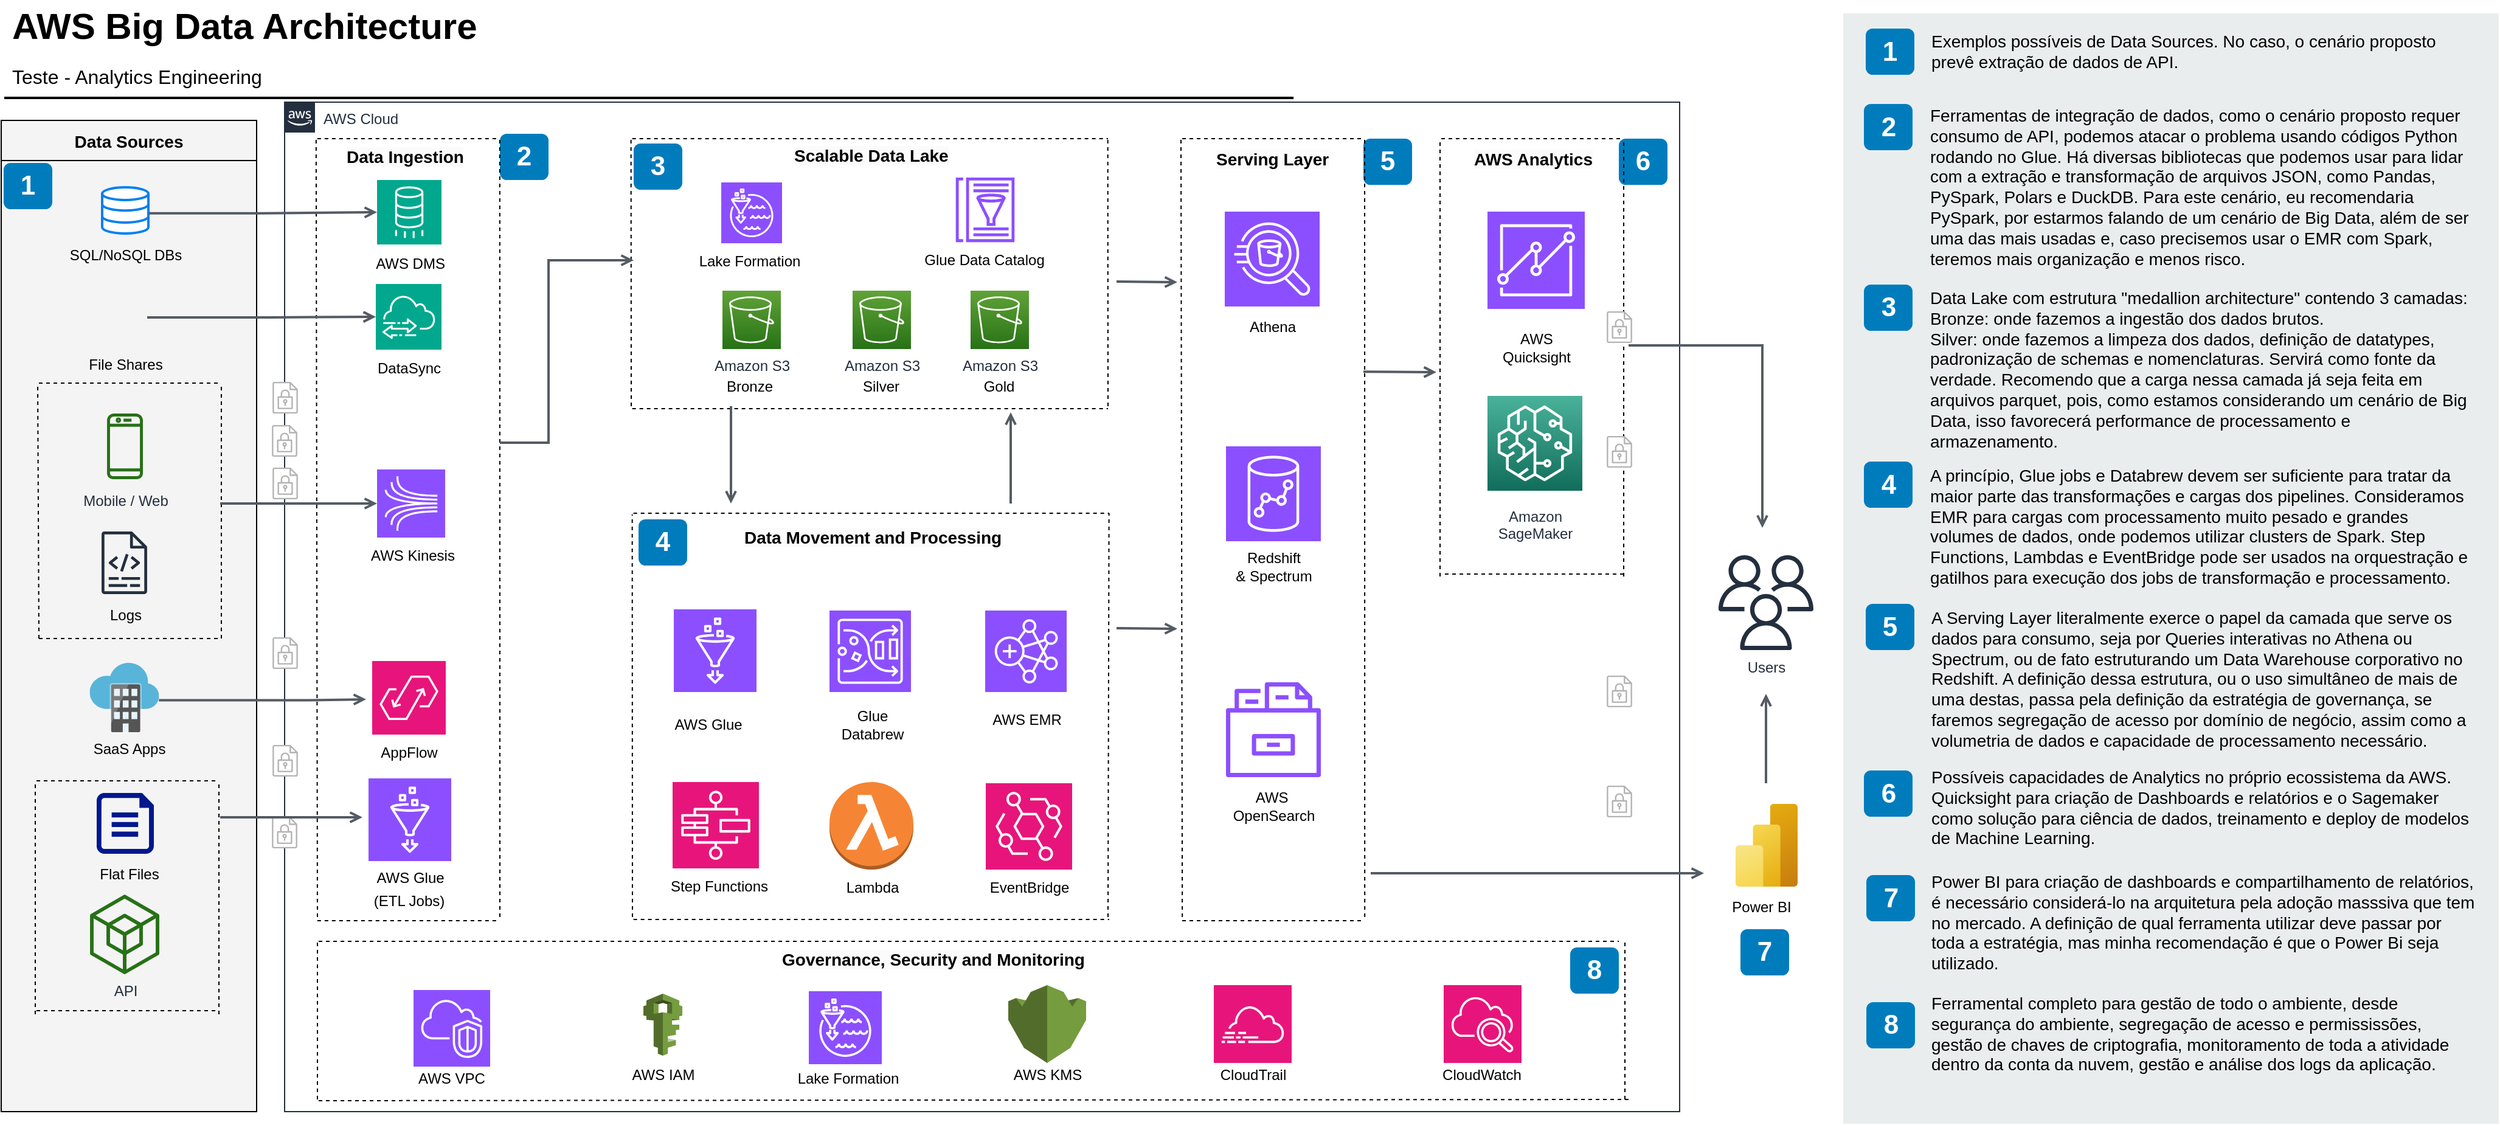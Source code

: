 <mxfile version="24.1.0" type="device">
  <diagram id="Ht1M8jgEwFfnCIfOTk4-" name="Page-1">
    <mxGraphModel dx="2240" dy="920" grid="1" gridSize="10" guides="1" tooltips="1" connect="1" arrows="1" fold="1" page="1" pageScale="1" pageWidth="827" pageHeight="1169" math="0" shadow="0">
      <root>
        <mxCell id="0" />
        <mxCell id="1" parent="0" />
        <mxCell id="jZVaUwOg5UY3L9NAnvdq-71" value="AWS Cloud" style="points=[[0,0],[0.25,0],[0.5,0],[0.75,0],[1,0],[1,0.25],[1,0.5],[1,0.75],[1,1],[0.75,1],[0.5,1],[0.25,1],[0,1],[0,0.75],[0,0.5],[0,0.25]];outlineConnect=0;gradientColor=none;html=1;whiteSpace=wrap;fontSize=12;fontStyle=0;shape=mxgraph.aws4.group;grIcon=mxgraph.aws4.group_aws_cloud_alt;strokeColor=#232F3E;fillColor=none;verticalAlign=top;align=left;spacingLeft=30;fontColor=#232F3E;dashed=0;labelBackgroundColor=none;container=1;pointerEvents=0;collapsible=0;recursiveResize=0;" parent="1" vertex="1">
          <mxGeometry x="263" y="110" width="1147" height="830" as="geometry" />
        </mxCell>
        <mxCell id="tJ3CRfDnOJXeIH4iDhJY-17" value="" style="sketch=0;outlineConnect=0;fontColor=#232F3E;gradientColor=none;fillColor=#8C4FFF;strokeColor=none;dashed=0;verticalLabelPosition=bottom;verticalAlign=top;align=center;html=1;fontSize=12;fontStyle=0;aspect=fixed;pointerEvents=1;shape=mxgraph.aws4.glue_data_catalog;" vertex="1" parent="jZVaUwOg5UY3L9NAnvdq-71">
          <mxGeometry x="551.5" y="62" width="49" height="53.08" as="geometry" />
        </mxCell>
        <mxCell id="tJ3CRfDnOJXeIH4iDhJY-20" value="" style="sketch=0;points=[[0,0,0],[0.25,0,0],[0.5,0,0],[0.75,0,0],[1,0,0],[0,1,0],[0.25,1,0],[0.5,1,0],[0.75,1,0],[1,1,0],[0,0.25,0],[0,0.5,0],[0,0.75,0],[1,0.25,0],[1,0.5,0],[1,0.75,0]];outlineConnect=0;fontColor=#232F3E;fillColor=#01A88D;strokeColor=#ffffff;dashed=0;verticalLabelPosition=bottom;verticalAlign=top;align=center;html=1;fontSize=12;fontStyle=0;aspect=fixed;shape=mxgraph.aws4.resourceIcon;resIcon=mxgraph.aws4.datasync;" vertex="1" parent="jZVaUwOg5UY3L9NAnvdq-71">
          <mxGeometry x="75" y="149.5" width="54" height="54" as="geometry" />
        </mxCell>
        <mxCell id="tJ3CRfDnOJXeIH4iDhJY-22" value="" style="sketch=0;points=[[0,0,0],[0.25,0,0],[0.5,0,0],[0.75,0,0],[1,0,0],[0,1,0],[0.25,1,0],[0.5,1,0],[0.75,1,0],[1,1,0],[0,0.25,0],[0,0.5,0],[0,0.75,0],[1,0.25,0],[1,0.5,0],[1,0.75,0]];outlineConnect=0;fontColor=#232F3E;fillColor=#E7157B;strokeColor=#ffffff;dashed=0;verticalLabelPosition=bottom;verticalAlign=top;align=center;html=1;fontSize=12;fontStyle=0;aspect=fixed;shape=mxgraph.aws4.resourceIcon;resIcon=mxgraph.aws4.appflow;" vertex="1" parent="jZVaUwOg5UY3L9NAnvdq-71">
          <mxGeometry x="72" y="459.5" width="60.5" height="60.5" as="geometry" />
        </mxCell>
        <mxCell id="jZVaUwOg5UY3L9NAnvdq-73" value="Amazon S3" style="outlineConnect=0;fontColor=#232F3E;gradientColor=#60A337;gradientDirection=north;fillColor=#277116;strokeColor=#ffffff;dashed=0;verticalLabelPosition=bottom;verticalAlign=top;align=center;html=1;fontSize=12;fontStyle=0;aspect=fixed;shape=mxgraph.aws4.resourceIcon;resIcon=mxgraph.aws4.s3;labelBackgroundColor=none;" parent="jZVaUwOg5UY3L9NAnvdq-71" vertex="1">
          <mxGeometry x="360" y="155" width="48" height="48" as="geometry" />
        </mxCell>
        <mxCell id="tJ3CRfDnOJXeIH4iDhJY-23" value="" style="sketch=0;points=[[0,0,0],[0.25,0,0],[0.5,0,0],[0.75,0,0],[1,0,0],[0,1,0],[0.25,1,0],[0.5,1,0],[0.75,1,0],[1,1,0],[0,0.25,0],[0,0.5,0],[0,0.75,0],[1,0.25,0],[1,0.5,0],[1,0.75,0]];outlineConnect=0;fontColor=#232F3E;fillColor=#01A88D;strokeColor=#ffffff;dashed=0;verticalLabelPosition=bottom;verticalAlign=top;align=center;html=1;fontSize=12;fontStyle=0;aspect=fixed;shape=mxgraph.aws4.resourceIcon;resIcon=mxgraph.aws4.database_migration_service;" vertex="1" parent="jZVaUwOg5UY3L9NAnvdq-71">
          <mxGeometry x="76" y="64" width="53" height="53" as="geometry" />
        </mxCell>
        <mxCell id="tJ3CRfDnOJXeIH4iDhJY-24" value="AWS DMS" style="text;html=1;align=center;verticalAlign=middle;resizable=0;points=[];autosize=1;strokeColor=none;fillColor=none;" vertex="1" parent="jZVaUwOg5UY3L9NAnvdq-71">
          <mxGeometry x="62.5" y="118" width="80" height="30" as="geometry" />
        </mxCell>
        <mxCell id="tJ3CRfDnOJXeIH4iDhJY-25" value="&lt;span style=&quot;color: rgb(0, 0, 0); font-family: Helvetica; font-size: 14px; font-style: normal; font-variant-ligatures: normal; font-variant-caps: normal; font-weight: 700; letter-spacing: normal; orphans: 2; text-align: center; text-indent: 0px; text-transform: none; widows: 2; word-spacing: 0px; -webkit-text-stroke-width: 0px; white-space: nowrap; background-color: rgb(251, 251, 251); text-decoration-thickness: initial; text-decoration-style: initial; text-decoration-color: initial; display: inline !important; float: none;&quot;&gt;Data Ingestion&lt;/span&gt;" style="text;whiteSpace=wrap;html=1;" vertex="1" parent="jZVaUwOg5UY3L9NAnvdq-71">
          <mxGeometry x="49" y="30" width="120" height="40" as="geometry" />
        </mxCell>
        <mxCell id="tJ3CRfDnOJXeIH4iDhJY-27" value="DataSync" style="text;html=1;align=center;verticalAlign=middle;resizable=0;points=[];autosize=1;strokeColor=none;fillColor=none;" vertex="1" parent="jZVaUwOg5UY3L9NAnvdq-71">
          <mxGeometry x="62" y="203.5" width="80" height="30" as="geometry" />
        </mxCell>
        <mxCell id="tJ3CRfDnOJXeIH4iDhJY-34" value="" style="sketch=0;points=[[0,0,0],[0.25,0,0],[0.5,0,0],[0.75,0,0],[1,0,0],[0,1,0],[0.25,1,0],[0.5,1,0],[0.75,1,0],[1,1,0],[0,0.25,0],[0,0.5,0],[0,0.75,0],[1,0.25,0],[1,0.5,0],[1,0.75,0]];outlineConnect=0;fontColor=#232F3E;fillColor=#8C4FFF;strokeColor=#ffffff;dashed=0;verticalLabelPosition=bottom;verticalAlign=top;align=center;html=1;fontSize=12;fontStyle=0;aspect=fixed;shape=mxgraph.aws4.resourceIcon;resIcon=mxgraph.aws4.kinesis;" vertex="1" parent="jZVaUwOg5UY3L9NAnvdq-71">
          <mxGeometry x="76" y="302" width="56" height="56" as="geometry" />
        </mxCell>
        <mxCell id="jZVaUwOg5UY3L9NAnvdq-102" value="2" style="rounded=1;whiteSpace=wrap;html=1;fillColor=#007CBD;strokeColor=none;fontColor=#FFFFFF;fontStyle=1;fontSize=22;labelBackgroundColor=none;" parent="jZVaUwOg5UY3L9NAnvdq-71" vertex="1">
          <mxGeometry x="177" y="26" width="40" height="38" as="geometry" />
        </mxCell>
        <mxCell id="tJ3CRfDnOJXeIH4iDhJY-36" value="AWS Kinesis" style="text;html=1;align=center;verticalAlign=middle;resizable=0;points=[];autosize=1;strokeColor=none;fillColor=none;" vertex="1" parent="jZVaUwOg5UY3L9NAnvdq-71">
          <mxGeometry x="60" y="358" width="90" height="30" as="geometry" />
        </mxCell>
        <mxCell id="tJ3CRfDnOJXeIH4iDhJY-37" value="AppFlow" style="text;html=1;align=center;verticalAlign=middle;resizable=0;points=[];autosize=1;strokeColor=none;fillColor=none;" vertex="1" parent="jZVaUwOg5UY3L9NAnvdq-71">
          <mxGeometry x="67" y="520" width="70" height="30" as="geometry" />
        </mxCell>
        <mxCell id="tJ3CRfDnOJXeIH4iDhJY-45" value="AWS Glue" style="text;html=1;align=center;verticalAlign=middle;resizable=0;points=[];autosize=1;strokeColor=none;fillColor=none;" vertex="1" parent="jZVaUwOg5UY3L9NAnvdq-71">
          <mxGeometry x="62.5" y="623" width="80" height="30" as="geometry" />
        </mxCell>
        <mxCell id="tJ3CRfDnOJXeIH4iDhJY-46" value="" style="endArrow=none;dashed=1;html=1;rounded=0;" edge="1" parent="jZVaUwOg5UY3L9NAnvdq-71">
          <mxGeometry width="50" height="50" relative="1" as="geometry">
            <mxPoint x="27" y="670" as="sourcePoint" />
            <mxPoint x="25.91" y="31" as="targetPoint" />
          </mxGeometry>
        </mxCell>
        <mxCell id="tJ3CRfDnOJXeIH4iDhJY-47" value="" style="endArrow=none;dashed=1;html=1;rounded=0;" edge="1" parent="jZVaUwOg5UY3L9NAnvdq-71">
          <mxGeometry width="50" height="50" relative="1" as="geometry">
            <mxPoint x="26.91" y="30" as="sourcePoint" />
            <mxPoint x="176.91" y="30" as="targetPoint" />
          </mxGeometry>
        </mxCell>
        <mxCell id="tJ3CRfDnOJXeIH4iDhJY-48" value="" style="endArrow=none;dashed=1;html=1;rounded=0;" edge="1" parent="jZVaUwOg5UY3L9NAnvdq-71">
          <mxGeometry width="50" height="50" relative="1" as="geometry">
            <mxPoint x="177" y="670" as="sourcePoint" />
            <mxPoint x="176.91" y="30" as="targetPoint" />
          </mxGeometry>
        </mxCell>
        <mxCell id="tJ3CRfDnOJXeIH4iDhJY-49" value="" style="endArrow=none;dashed=1;html=1;rounded=0;" edge="1" parent="jZVaUwOg5UY3L9NAnvdq-71">
          <mxGeometry width="50" height="50" relative="1" as="geometry">
            <mxPoint x="26.91" y="673" as="sourcePoint" />
            <mxPoint x="176.91" y="673" as="targetPoint" />
          </mxGeometry>
        </mxCell>
        <mxCell id="tJ3CRfDnOJXeIH4iDhJY-50" value="" style="sketch=0;points=[[0,0,0],[0.25,0,0],[0.5,0,0],[0.75,0,0],[1,0,0],[0,1,0],[0.25,1,0],[0.5,1,0],[0.75,1,0],[1,1,0],[0,0.25,0],[0,0.5,0],[0,0.75,0],[1,0.25,0],[1,0.5,0],[1,0.75,0]];outlineConnect=0;fontColor=#232F3E;fillColor=#8C4FFF;strokeColor=#ffffff;dashed=0;verticalLabelPosition=bottom;verticalAlign=top;align=center;html=1;fontSize=12;fontStyle=0;aspect=fixed;shape=mxgraph.aws4.resourceIcon;resIcon=mxgraph.aws4.glue;" vertex="1" parent="jZVaUwOg5UY3L9NAnvdq-71">
          <mxGeometry x="69" y="556" width="68" height="68" as="geometry" />
        </mxCell>
        <mxCell id="tJ3CRfDnOJXeIH4iDhJY-51" value="(ETL Jobs)" style="text;html=1;align=center;verticalAlign=middle;resizable=0;points=[];autosize=1;strokeColor=none;fillColor=none;" vertex="1" parent="jZVaUwOg5UY3L9NAnvdq-71">
          <mxGeometry x="62" y="642" width="80" height="30" as="geometry" />
        </mxCell>
        <mxCell id="tJ3CRfDnOJXeIH4iDhJY-52" value="" style="endArrow=none;dashed=1;html=1;rounded=0;" edge="1" parent="jZVaUwOg5UY3L9NAnvdq-71">
          <mxGeometry width="50" height="50" relative="1" as="geometry">
            <mxPoint x="285" y="250" as="sourcePoint" />
            <mxPoint x="284.82" y="31" as="targetPoint" />
          </mxGeometry>
        </mxCell>
        <mxCell id="tJ3CRfDnOJXeIH4iDhJY-53" value="" style="endArrow=none;dashed=1;html=1;rounded=0;" edge="1" parent="jZVaUwOg5UY3L9NAnvdq-71">
          <mxGeometry width="50" height="50" relative="1" as="geometry">
            <mxPoint x="285.82" y="30" as="sourcePoint" />
            <mxPoint x="677" y="30" as="targetPoint" />
          </mxGeometry>
        </mxCell>
        <mxCell id="tJ3CRfDnOJXeIH4iDhJY-54" value="" style="endArrow=none;dashed=1;html=1;rounded=0;" edge="1" parent="jZVaUwOg5UY3L9NAnvdq-71">
          <mxGeometry width="50" height="50" relative="1" as="geometry">
            <mxPoint x="677" y="250" as="sourcePoint" />
            <mxPoint x="676.82" y="30" as="targetPoint" />
          </mxGeometry>
        </mxCell>
        <mxCell id="tJ3CRfDnOJXeIH4iDhJY-55" value="" style="endArrow=none;dashed=1;html=1;rounded=0;" edge="1" parent="jZVaUwOg5UY3L9NAnvdq-71">
          <mxGeometry width="50" height="50" relative="1" as="geometry">
            <mxPoint x="285.82" y="252" as="sourcePoint" />
            <mxPoint x="677" y="252" as="targetPoint" />
          </mxGeometry>
        </mxCell>
        <mxCell id="tJ3CRfDnOJXeIH4iDhJY-56" value="" style="sketch=0;points=[[0,0,0],[0.25,0,0],[0.5,0,0],[0.75,0,0],[1,0,0],[0,1,0],[0.25,1,0],[0.5,1,0],[0.75,1,0],[1,1,0],[0,0.25,0],[0,0.5,0],[0,0.75,0],[1,0.25,0],[1,0.5,0],[1,0.75,0]];outlineConnect=0;fontColor=#232F3E;fillColor=#8C4FFF;strokeColor=#ffffff;dashed=0;verticalLabelPosition=bottom;verticalAlign=top;align=center;html=1;fontSize=12;fontStyle=0;aspect=fixed;shape=mxgraph.aws4.resourceIcon;resIcon=mxgraph.aws4.lake_formation;" vertex="1" parent="jZVaUwOg5UY3L9NAnvdq-71">
          <mxGeometry x="359" y="66" width="50" height="50" as="geometry" />
        </mxCell>
        <mxCell id="tJ3CRfDnOJXeIH4iDhJY-57" value="Lake Formation" style="text;html=1;align=center;verticalAlign=middle;resizable=0;points=[];autosize=1;strokeColor=none;fillColor=none;" vertex="1" parent="jZVaUwOg5UY3L9NAnvdq-71">
          <mxGeometry x="327" y="116" width="110" height="30" as="geometry" />
        </mxCell>
        <mxCell id="tJ3CRfDnOJXeIH4iDhJY-58" value="Glue Data Catalog" style="text;html=1;align=center;verticalAlign=middle;resizable=0;points=[];autosize=1;strokeColor=none;fillColor=none;" vertex="1" parent="jZVaUwOg5UY3L9NAnvdq-71">
          <mxGeometry x="515" y="115.08" width="120" height="30" as="geometry" />
        </mxCell>
        <mxCell id="jZVaUwOg5UY3L9NAnvdq-104" value="5" style="rounded=1;whiteSpace=wrap;html=1;fillColor=#007CBD;strokeColor=none;fontColor=#FFFFFF;fontStyle=1;fontSize=22;labelBackgroundColor=none;" parent="jZVaUwOg5UY3L9NAnvdq-71" vertex="1">
          <mxGeometry x="887" y="30" width="40" height="38" as="geometry" />
        </mxCell>
        <mxCell id="tJ3CRfDnOJXeIH4iDhJY-60" value="Amazon S3" style="outlineConnect=0;fontColor=#232F3E;gradientColor=#60A337;gradientDirection=north;fillColor=#277116;strokeColor=#ffffff;dashed=0;verticalLabelPosition=bottom;verticalAlign=top;align=center;html=1;fontSize=12;fontStyle=0;aspect=fixed;shape=mxgraph.aws4.resourceIcon;resIcon=mxgraph.aws4.s3;labelBackgroundColor=none;" vertex="1" parent="jZVaUwOg5UY3L9NAnvdq-71">
          <mxGeometry x="467" y="155" width="48" height="48" as="geometry" />
        </mxCell>
        <mxCell id="tJ3CRfDnOJXeIH4iDhJY-61" value="Amazon S3" style="outlineConnect=0;fontColor=#232F3E;gradientColor=#60A337;gradientDirection=north;fillColor=#277116;strokeColor=#ffffff;dashed=0;verticalLabelPosition=bottom;verticalAlign=top;align=center;html=1;fontSize=12;fontStyle=0;aspect=fixed;shape=mxgraph.aws4.resourceIcon;resIcon=mxgraph.aws4.s3;labelBackgroundColor=none;" vertex="1" parent="jZVaUwOg5UY3L9NAnvdq-71">
          <mxGeometry x="564" y="155" width="48" height="48" as="geometry" />
        </mxCell>
        <mxCell id="-QjtrjUzRDEMRZ5MF8oH-28" value="4" style="rounded=1;whiteSpace=wrap;html=1;fillColor=#007CBD;strokeColor=none;fontColor=#FFFFFF;fontStyle=1;fontSize=22;labelBackgroundColor=none;" parent="jZVaUwOg5UY3L9NAnvdq-71" vertex="1">
          <mxGeometry x="291" y="343" width="40" height="38" as="geometry" />
        </mxCell>
        <mxCell id="jZVaUwOg5UY3L9NAnvdq-105" value="6" style="rounded=1;whiteSpace=wrap;html=1;fillColor=#007CBD;strokeColor=none;fontColor=#FFFFFF;fontStyle=1;fontSize=22;labelBackgroundColor=none;" parent="jZVaUwOg5UY3L9NAnvdq-71" vertex="1">
          <mxGeometry x="1097" y="30" width="40" height="38" as="geometry" />
        </mxCell>
        <mxCell id="tJ3CRfDnOJXeIH4iDhJY-62" value="Bronze" style="text;html=1;align=center;verticalAlign=middle;resizable=0;points=[];autosize=1;strokeColor=none;fillColor=none;" vertex="1" parent="jZVaUwOg5UY3L9NAnvdq-71">
          <mxGeometry x="352" y="218.5" width="60" height="30" as="geometry" />
        </mxCell>
        <mxCell id="tJ3CRfDnOJXeIH4iDhJY-63" value="Silver" style="text;html=1;align=center;verticalAlign=middle;resizable=0;points=[];autosize=1;strokeColor=none;fillColor=none;" vertex="1" parent="jZVaUwOg5UY3L9NAnvdq-71">
          <mxGeometry x="465" y="218.5" width="50" height="30" as="geometry" />
        </mxCell>
        <mxCell id="tJ3CRfDnOJXeIH4iDhJY-64" value="Gold" style="text;html=1;align=center;verticalAlign=middle;resizable=0;points=[];autosize=1;strokeColor=none;fillColor=none;" vertex="1" parent="jZVaUwOg5UY3L9NAnvdq-71">
          <mxGeometry x="562" y="218.5" width="50" height="30" as="geometry" />
        </mxCell>
        <mxCell id="jZVaUwOg5UY3L9NAnvdq-111" value="" style="edgeStyle=elbowEdgeStyle;rounded=0;orthogonalLoop=1;jettySize=auto;html=1;endArrow=open;endFill=0;strokeColor=#545B64;strokeWidth=2;fontSize=14;" parent="jZVaUwOg5UY3L9NAnvdq-71" edge="1">
          <mxGeometry relative="1" as="geometry">
            <mxPoint x="177" y="280" as="sourcePoint" />
            <mxPoint x="287" y="130" as="targetPoint" />
            <Array as="points">
              <mxPoint x="217" y="470" />
            </Array>
          </mxGeometry>
        </mxCell>
        <mxCell id="jZVaUwOg5UY3L9NAnvdq-103" value="3" style="rounded=1;whiteSpace=wrap;html=1;fillColor=#007CBD;strokeColor=none;fontColor=#FFFFFF;fontStyle=1;fontSize=22;labelBackgroundColor=none;" parent="jZVaUwOg5UY3L9NAnvdq-71" vertex="1">
          <mxGeometry x="287" y="34" width="40" height="38" as="geometry" />
        </mxCell>
        <mxCell id="jZVaUwOg5UY3L9NAnvdq-136" value="" style="edgeStyle=elbowEdgeStyle;rounded=0;orthogonalLoop=1;jettySize=auto;html=1;endArrow=open;endFill=0;strokeColor=#545B64;strokeWidth=2;fontSize=14;" parent="jZVaUwOg5UY3L9NAnvdq-71" edge="1">
          <mxGeometry relative="1" as="geometry">
            <mxPoint x="597" y="330" as="sourcePoint" />
            <mxPoint x="597" y="255" as="targetPoint" />
          </mxGeometry>
        </mxCell>
        <mxCell id="jZVaUwOg5UY3L9NAnvdq-112" value="" style="edgeStyle=elbowEdgeStyle;rounded=0;orthogonalLoop=1;jettySize=auto;html=1;endArrow=open;endFill=0;strokeColor=#545B64;strokeWidth=2;fontSize=14;" parent="jZVaUwOg5UY3L9NAnvdq-71" edge="1">
          <mxGeometry relative="1" as="geometry">
            <mxPoint x="367" y="250" as="sourcePoint" />
            <mxPoint x="367" y="330" as="targetPoint" />
            <Array as="points">
              <mxPoint x="367" y="300" />
            </Array>
          </mxGeometry>
        </mxCell>
        <mxCell id="jZVaUwOg5UY3L9NAnvdq-107" value="8" style="rounded=1;whiteSpace=wrap;html=1;fillColor=#007CBD;strokeColor=none;fontColor=#FFFFFF;fontStyle=1;fontSize=22;labelBackgroundColor=none;" parent="jZVaUwOg5UY3L9NAnvdq-71" vertex="1">
          <mxGeometry x="1057" y="695" width="40" height="38" as="geometry" />
        </mxCell>
        <mxCell id="tJ3CRfDnOJXeIH4iDhJY-71" value="&lt;span style=&quot;color: rgb(0, 0, 0); font-family: Helvetica; font-size: 14px; font-style: normal; font-variant-ligatures: normal; font-variant-caps: normal; font-weight: 700; letter-spacing: normal; orphans: 2; text-align: center; text-indent: 0px; text-transform: none; widows: 2; word-spacing: 0px; -webkit-text-stroke-width: 0px; white-space: nowrap; background-color: rgb(251, 251, 251); text-decoration-thickness: initial; text-decoration-style: initial; text-decoration-color: initial; display: inline !important; float: none;&quot;&gt;Data Movement and Processing&lt;/span&gt;" style="text;whiteSpace=wrap;html=1;" vertex="1" parent="jZVaUwOg5UY3L9NAnvdq-71">
          <mxGeometry x="376" y="343" width="129" height="40" as="geometry" />
        </mxCell>
        <mxCell id="tJ3CRfDnOJXeIH4iDhJY-73" value="AWS Glue" style="text;html=1;align=center;verticalAlign=middle;resizable=0;points=[];autosize=1;strokeColor=none;fillColor=none;" vertex="1" parent="jZVaUwOg5UY3L9NAnvdq-71">
          <mxGeometry x="308" y="497" width="80" height="30" as="geometry" />
        </mxCell>
        <mxCell id="tJ3CRfDnOJXeIH4iDhJY-74" value="" style="sketch=0;points=[[0,0,0],[0.25,0,0],[0.5,0,0],[0.75,0,0],[1,0,0],[0,1,0],[0.25,1,0],[0.5,1,0],[0.75,1,0],[1,1,0],[0,0.25,0],[0,0.5,0],[0,0.75,0],[1,0.25,0],[1,0.5,0],[1,0.75,0]];outlineConnect=0;fontColor=#232F3E;fillColor=#8C4FFF;strokeColor=#ffffff;dashed=0;verticalLabelPosition=bottom;verticalAlign=top;align=center;html=1;fontSize=12;fontStyle=0;aspect=fixed;shape=mxgraph.aws4.resourceIcon;resIcon=mxgraph.aws4.glue;" vertex="1" parent="jZVaUwOg5UY3L9NAnvdq-71">
          <mxGeometry x="320" y="417" width="68" height="68" as="geometry" />
        </mxCell>
        <mxCell id="tJ3CRfDnOJXeIH4iDhJY-75" value="" style="sketch=0;points=[[0,0,0],[0.25,0,0],[0.5,0,0],[0.75,0,0],[1,0,0],[0,1,0],[0.25,1,0],[0.5,1,0],[0.75,1,0],[1,1,0],[0,0.25,0],[0,0.5,0],[0,0.75,0],[1,0.25,0],[1,0.5,0],[1,0.75,0]];outlineConnect=0;fontColor=#232F3E;fillColor=#8C4FFF;strokeColor=#ffffff;dashed=0;verticalLabelPosition=bottom;verticalAlign=top;align=center;html=1;fontSize=12;fontStyle=0;aspect=fixed;shape=mxgraph.aws4.resourceIcon;resIcon=mxgraph.aws4.glue_databrew;" vertex="1" parent="jZVaUwOg5UY3L9NAnvdq-71">
          <mxGeometry x="448" y="418" width="67" height="67" as="geometry" />
        </mxCell>
        <mxCell id="tJ3CRfDnOJXeIH4iDhJY-76" value="Glue&lt;div&gt;Databrew&lt;/div&gt;" style="text;html=1;align=center;verticalAlign=middle;resizable=0;points=[];autosize=1;strokeColor=none;fillColor=none;" vertex="1" parent="jZVaUwOg5UY3L9NAnvdq-71">
          <mxGeometry x="448" y="492" width="70" height="40" as="geometry" />
        </mxCell>
        <mxCell id="tJ3CRfDnOJXeIH4iDhJY-77" value="" style="sketch=0;points=[[0,0,0],[0.25,0,0],[0.5,0,0],[0.75,0,0],[1,0,0],[0,1,0],[0.25,1,0],[0.5,1,0],[0.75,1,0],[1,1,0],[0,0.25,0],[0,0.5,0],[0,0.75,0],[1,0.25,0],[1,0.5,0],[1,0.75,0]];outlineConnect=0;fontColor=#232F3E;fillColor=#8C4FFF;strokeColor=#ffffff;dashed=0;verticalLabelPosition=bottom;verticalAlign=top;align=center;html=1;fontSize=12;fontStyle=0;aspect=fixed;shape=mxgraph.aws4.resourceIcon;resIcon=mxgraph.aws4.emr;" vertex="1" parent="jZVaUwOg5UY3L9NAnvdq-71">
          <mxGeometry x="576" y="418" width="67" height="67" as="geometry" />
        </mxCell>
        <mxCell id="tJ3CRfDnOJXeIH4iDhJY-78" value="AWS EMR" style="text;html=1;align=center;verticalAlign=middle;resizable=0;points=[];autosize=1;strokeColor=none;fillColor=none;" vertex="1" parent="jZVaUwOg5UY3L9NAnvdq-71">
          <mxGeometry x="569.5" y="493" width="80" height="30" as="geometry" />
        </mxCell>
        <mxCell id="tJ3CRfDnOJXeIH4iDhJY-79" value="" style="endArrow=none;dashed=1;html=1;rounded=0;" edge="1" parent="jZVaUwOg5UY3L9NAnvdq-71">
          <mxGeometry width="50" height="50" relative="1" as="geometry">
            <mxPoint x="27" y="820" as="sourcePoint" />
            <mxPoint x="27.0" y="691" as="targetPoint" />
          </mxGeometry>
        </mxCell>
        <mxCell id="tJ3CRfDnOJXeIH4iDhJY-80" value="" style="endArrow=none;dashed=1;html=1;rounded=0;" edge="1" parent="jZVaUwOg5UY3L9NAnvdq-71">
          <mxGeometry width="50" height="50" relative="1" as="geometry">
            <mxPoint x="28.0" y="690" as="sourcePoint" />
            <mxPoint x="1097" y="690" as="targetPoint" />
          </mxGeometry>
        </mxCell>
        <mxCell id="tJ3CRfDnOJXeIH4iDhJY-81" value="" style="endArrow=none;dashed=1;html=1;rounded=0;" edge="1" parent="jZVaUwOg5UY3L9NAnvdq-71">
          <mxGeometry width="50" height="50" relative="1" as="geometry">
            <mxPoint x="1102" y="820" as="sourcePoint" />
            <mxPoint x="1102" y="690" as="targetPoint" />
          </mxGeometry>
        </mxCell>
        <mxCell id="tJ3CRfDnOJXeIH4iDhJY-82" value="" style="endArrow=none;dashed=1;html=1;rounded=0;" edge="1" parent="jZVaUwOg5UY3L9NAnvdq-71">
          <mxGeometry width="50" height="50" relative="1" as="geometry">
            <mxPoint x="28.0" y="821" as="sourcePoint" />
            <mxPoint x="1107" y="820" as="targetPoint" />
          </mxGeometry>
        </mxCell>
        <mxCell id="tJ3CRfDnOJXeIH4iDhJY-83" value="&lt;span style=&quot;color: rgb(0, 0, 0); font-family: Helvetica; font-size: 14px; font-style: normal; font-variant-ligatures: normal; font-variant-caps: normal; font-weight: 700; letter-spacing: normal; orphans: 2; text-align: center; text-indent: 0px; text-transform: none; widows: 2; word-spacing: 0px; -webkit-text-stroke-width: 0px; white-space: nowrap; background-color: rgb(251, 251, 251); text-decoration-thickness: initial; text-decoration-style: initial; text-decoration-color: initial; display: inline !important; float: none;&quot;&gt;Governance, Security and Monitoring&lt;/span&gt;" style="text;whiteSpace=wrap;html=1;" vertex="1" parent="jZVaUwOg5UY3L9NAnvdq-71">
          <mxGeometry x="407" y="690" width="129" height="40" as="geometry" />
        </mxCell>
        <mxCell id="tJ3CRfDnOJXeIH4iDhJY-84" value="" style="sketch=0;points=[[0,0,0],[0.25,0,0],[0.5,0,0],[0.75,0,0],[1,0,0],[0,1,0],[0.25,1,0],[0.5,1,0],[0.75,1,0],[1,1,0],[0,0.25,0],[0,0.5,0],[0,0.75,0],[1,0.25,0],[1,0.5,0],[1,0.75,0]];outlineConnect=0;fontColor=#232F3E;fillColor=#8C4FFF;strokeColor=#ffffff;dashed=0;verticalLabelPosition=bottom;verticalAlign=top;align=center;html=1;fontSize=12;fontStyle=0;aspect=fixed;shape=mxgraph.aws4.resourceIcon;resIcon=mxgraph.aws4.vpc;" vertex="1" parent="jZVaUwOg5UY3L9NAnvdq-71">
          <mxGeometry x="106" y="730" width="63" height="63" as="geometry" />
        </mxCell>
        <mxCell id="tJ3CRfDnOJXeIH4iDhJY-86" value="" style="outlineConnect=0;dashed=0;verticalLabelPosition=bottom;verticalAlign=top;align=center;html=1;shape=mxgraph.aws3.iam;fillColor=#759C3E;gradientColor=none;" vertex="1" parent="jZVaUwOg5UY3L9NAnvdq-71">
          <mxGeometry x="295" y="733" width="32" height="51" as="geometry" />
        </mxCell>
        <mxCell id="tJ3CRfDnOJXeIH4iDhJY-87" value="AWS IAM" style="text;html=1;align=center;verticalAlign=middle;resizable=0;points=[];autosize=1;strokeColor=none;fillColor=none;" vertex="1" parent="jZVaUwOg5UY3L9NAnvdq-71">
          <mxGeometry x="271" y="785" width="80" height="30" as="geometry" />
        </mxCell>
        <mxCell id="tJ3CRfDnOJXeIH4iDhJY-88" value="" style="sketch=0;points=[[0,0,0],[0.25,0,0],[0.5,0,0],[0.75,0,0],[1,0,0],[0,1,0],[0.25,1,0],[0.5,1,0],[0.75,1,0],[1,1,0],[0,0.25,0],[0,0.5,0],[0,0.75,0],[1,0.25,0],[1,0.5,0],[1,0.75,0]];outlineConnect=0;fontColor=#232F3E;fillColor=#8C4FFF;strokeColor=#ffffff;dashed=0;verticalLabelPosition=bottom;verticalAlign=top;align=center;html=1;fontSize=12;fontStyle=0;aspect=fixed;shape=mxgraph.aws4.resourceIcon;resIcon=mxgraph.aws4.lake_formation;" vertex="1" parent="jZVaUwOg5UY3L9NAnvdq-71">
          <mxGeometry x="431" y="731" width="60" height="60" as="geometry" />
        </mxCell>
        <mxCell id="tJ3CRfDnOJXeIH4iDhJY-90" value="" style="outlineConnect=0;dashed=0;verticalLabelPosition=bottom;verticalAlign=top;align=center;html=1;shape=mxgraph.aws3.kms;fillColor=#759C3E;gradientColor=none;" vertex="1" parent="jZVaUwOg5UY3L9NAnvdq-71">
          <mxGeometry x="595" y="726" width="64" height="64" as="geometry" />
        </mxCell>
        <mxCell id="tJ3CRfDnOJXeIH4iDhJY-91" value="AWS KMS" style="text;html=1;align=center;verticalAlign=middle;resizable=0;points=[];autosize=1;strokeColor=none;fillColor=none;" vertex="1" parent="jZVaUwOg5UY3L9NAnvdq-71">
          <mxGeometry x="587" y="785" width="80" height="30" as="geometry" />
        </mxCell>
        <mxCell id="tJ3CRfDnOJXeIH4iDhJY-93" value="" style="sketch=0;points=[[0,0,0],[0.25,0,0],[0.5,0,0],[0.75,0,0],[1,0,0],[0,1,0],[0.25,1,0],[0.5,1,0],[0.75,1,0],[1,1,0],[0,0.25,0],[0,0.5,0],[0,0.75,0],[1,0.25,0],[1,0.5,0],[1,0.75,0]];points=[[0,0,0],[0.25,0,0],[0.5,0,0],[0.75,0,0],[1,0,0],[0,1,0],[0.25,1,0],[0.5,1,0],[0.75,1,0],[1,1,0],[0,0.25,0],[0,0.5,0],[0,0.75,0],[1,0.25,0],[1,0.5,0],[1,0.75,0]];outlineConnect=0;fontColor=#232F3E;fillColor=#E7157B;strokeColor=#ffffff;dashed=0;verticalLabelPosition=bottom;verticalAlign=top;align=center;html=1;fontSize=12;fontStyle=0;aspect=fixed;shape=mxgraph.aws4.resourceIcon;resIcon=mxgraph.aws4.cloudtrail;" vertex="1" parent="jZVaUwOg5UY3L9NAnvdq-71">
          <mxGeometry x="764" y="726" width="64" height="64" as="geometry" />
        </mxCell>
        <mxCell id="tJ3CRfDnOJXeIH4iDhJY-94" value="CloudTrail" style="text;html=1;align=center;verticalAlign=middle;resizable=0;points=[];autosize=1;strokeColor=none;fillColor=none;" vertex="1" parent="jZVaUwOg5UY3L9NAnvdq-71">
          <mxGeometry x="756" y="785" width="80" height="30" as="geometry" />
        </mxCell>
        <mxCell id="tJ3CRfDnOJXeIH4iDhJY-96" value="" style="sketch=0;points=[[0,0,0],[0.25,0,0],[0.5,0,0],[0.75,0,0],[1,0,0],[0,1,0],[0.25,1,0],[0.5,1,0],[0.75,1,0],[1,1,0],[0,0.25,0],[0,0.5,0],[0,0.75,0],[1,0.25,0],[1,0.5,0],[1,0.75,0]];points=[[0,0,0],[0.25,0,0],[0.5,0,0],[0.75,0,0],[1,0,0],[0,1,0],[0.25,1,0],[0.5,1,0],[0.75,1,0],[1,1,0],[0,0.25,0],[0,0.5,0],[0,0.75,0],[1,0.25,0],[1,0.5,0],[1,0.75,0]];outlineConnect=0;fontColor=#232F3E;fillColor=#E7157B;strokeColor=#ffffff;dashed=0;verticalLabelPosition=bottom;verticalAlign=top;align=center;html=1;fontSize=12;fontStyle=0;aspect=fixed;shape=mxgraph.aws4.resourceIcon;resIcon=mxgraph.aws4.cloudwatch_2;" vertex="1" parent="jZVaUwOg5UY3L9NAnvdq-71">
          <mxGeometry x="953" y="726" width="64" height="64" as="geometry" />
        </mxCell>
        <mxCell id="tJ3CRfDnOJXeIH4iDhJY-97" value="CloudWatch" style="text;html=1;align=center;verticalAlign=middle;resizable=0;points=[];autosize=1;strokeColor=none;fillColor=none;" vertex="1" parent="jZVaUwOg5UY3L9NAnvdq-71">
          <mxGeometry x="939" y="785" width="90" height="30" as="geometry" />
        </mxCell>
        <mxCell id="tJ3CRfDnOJXeIH4iDhJY-99" value="" style="endArrow=none;dashed=1;html=1;rounded=0;" edge="1" parent="jZVaUwOg5UY3L9NAnvdq-71">
          <mxGeometry width="50" height="50" relative="1" as="geometry">
            <mxPoint x="738" y="30" as="sourcePoint" />
            <mxPoint x="888" y="30" as="targetPoint" />
          </mxGeometry>
        </mxCell>
        <mxCell id="tJ3CRfDnOJXeIH4iDhJY-100" value="" style="endArrow=none;dashed=1;html=1;rounded=0;" edge="1" parent="jZVaUwOg5UY3L9NAnvdq-71">
          <mxGeometry width="50" height="50" relative="1" as="geometry">
            <mxPoint x="888.09" y="670" as="sourcePoint" />
            <mxPoint x="888" y="30" as="targetPoint" />
          </mxGeometry>
        </mxCell>
        <mxCell id="tJ3CRfDnOJXeIH4iDhJY-98" value="" style="endArrow=none;dashed=1;html=1;rounded=0;" edge="1" parent="jZVaUwOg5UY3L9NAnvdq-71">
          <mxGeometry width="50" height="50" relative="1" as="geometry">
            <mxPoint x="738.09" y="670" as="sourcePoint" />
            <mxPoint x="737" y="31" as="targetPoint" />
          </mxGeometry>
        </mxCell>
        <mxCell id="tJ3CRfDnOJXeIH4iDhJY-101" value="" style="endArrow=none;dashed=1;html=1;rounded=0;" edge="1" parent="jZVaUwOg5UY3L9NAnvdq-71">
          <mxGeometry width="50" height="50" relative="1" as="geometry">
            <mxPoint x="738" y="673" as="sourcePoint" />
            <mxPoint x="888" y="673" as="targetPoint" />
          </mxGeometry>
        </mxCell>
        <mxCell id="tJ3CRfDnOJXeIH4iDhJY-106" value="" style="endArrow=none;dashed=1;html=1;rounded=0;" edge="1" parent="jZVaUwOg5UY3L9NAnvdq-71">
          <mxGeometry width="50" height="50" relative="1" as="geometry">
            <mxPoint x="951" y="30" as="sourcePoint" />
            <mxPoint x="1101" y="30" as="targetPoint" />
          </mxGeometry>
        </mxCell>
        <mxCell id="tJ3CRfDnOJXeIH4iDhJY-107" value="" style="endArrow=none;dashed=1;html=1;rounded=0;" edge="1" parent="jZVaUwOg5UY3L9NAnvdq-71">
          <mxGeometry width="50" height="50" relative="1" as="geometry">
            <mxPoint x="1101" y="390" as="sourcePoint" />
            <mxPoint x="1101" y="30" as="targetPoint" />
          </mxGeometry>
        </mxCell>
        <mxCell id="tJ3CRfDnOJXeIH4iDhJY-108" value="" style="endArrow=none;dashed=1;html=1;rounded=0;" edge="1" parent="jZVaUwOg5UY3L9NAnvdq-71">
          <mxGeometry width="50" height="50" relative="1" as="geometry">
            <mxPoint x="950" y="390" as="sourcePoint" />
            <mxPoint x="950" y="31" as="targetPoint" />
          </mxGeometry>
        </mxCell>
        <mxCell id="tJ3CRfDnOJXeIH4iDhJY-109" value="" style="endArrow=none;dashed=1;html=1;rounded=0;" edge="1" parent="jZVaUwOg5UY3L9NAnvdq-71">
          <mxGeometry width="50" height="50" relative="1" as="geometry">
            <mxPoint x="954" y="388" as="sourcePoint" />
            <mxPoint x="1104" y="388" as="targetPoint" />
          </mxGeometry>
        </mxCell>
        <mxCell id="tJ3CRfDnOJXeIH4iDhJY-110" value="" style="sketch=0;points=[[0,0,0],[0.25,0,0],[0.5,0,0],[0.75,0,0],[1,0,0],[0,1,0],[0.25,1,0],[0.5,1,0],[0.75,1,0],[1,1,0],[0,0.25,0],[0,0.5,0],[0,0.75,0],[1,0.25,0],[1,0.5,0],[1,0.75,0]];outlineConnect=0;fontColor=#232F3E;fillColor=#8C4FFF;strokeColor=#ffffff;dashed=0;verticalLabelPosition=bottom;verticalAlign=top;align=center;html=1;fontSize=12;fontStyle=0;aspect=fixed;shape=mxgraph.aws4.resourceIcon;resIcon=mxgraph.aws4.quicksight;" vertex="1" parent="jZVaUwOg5UY3L9NAnvdq-71">
          <mxGeometry x="989" y="90" width="80" height="80" as="geometry" />
        </mxCell>
        <mxCell id="tJ3CRfDnOJXeIH4iDhJY-111" value="AWS&lt;div&gt;Quicksight&lt;/div&gt;" style="text;html=1;align=center;verticalAlign=middle;resizable=0;points=[];autosize=1;strokeColor=none;fillColor=none;" vertex="1" parent="jZVaUwOg5UY3L9NAnvdq-71">
          <mxGeometry x="989" y="181.5" width="80" height="40" as="geometry" />
        </mxCell>
        <mxCell id="tJ3CRfDnOJXeIH4iDhJY-112" value="&lt;span style=&quot;color: rgb(0, 0, 0); font-family: Helvetica; font-size: 14px; font-style: normal; font-variant-ligatures: normal; font-variant-caps: normal; font-weight: 700; letter-spacing: normal; orphans: 2; text-align: center; text-indent: 0px; text-transform: none; widows: 2; word-spacing: 0px; -webkit-text-stroke-width: 0px; white-space: nowrap; background-color: rgb(251, 251, 251); text-decoration-thickness: initial; text-decoration-style: initial; text-decoration-color: initial; display: inline !important; float: none;&quot;&gt;Serving Layer&lt;/span&gt;" style="text;whiteSpace=wrap;html=1;" vertex="1" parent="jZVaUwOg5UY3L9NAnvdq-71">
          <mxGeometry x="764" y="32" width="129" height="40" as="geometry" />
        </mxCell>
        <mxCell id="tJ3CRfDnOJXeIH4iDhJY-113" value="&lt;span style=&quot;color: rgb(0, 0, 0); font-family: Helvetica; font-size: 14px; font-style: normal; font-variant-ligatures: normal; font-variant-caps: normal; font-weight: 700; letter-spacing: normal; orphans: 2; text-align: center; text-indent: 0px; text-transform: none; widows: 2; word-spacing: 0px; -webkit-text-stroke-width: 0px; white-space: nowrap; background-color: rgb(251, 251, 251); text-decoration-thickness: initial; text-decoration-style: initial; text-decoration-color: initial; display: inline !important; float: none;&quot;&gt;AWS Analytics&lt;/span&gt;" style="text;whiteSpace=wrap;html=1;" vertex="1" parent="jZVaUwOg5UY3L9NAnvdq-71">
          <mxGeometry x="975.5" y="32" width="129" height="40" as="geometry" />
        </mxCell>
        <mxCell id="tJ3CRfDnOJXeIH4iDhJY-114" value="" style="sketch=0;points=[[0,0,0],[0.25,0,0],[0.5,0,0],[0.75,0,0],[1,0,0],[0,1,0],[0.25,1,0],[0.5,1,0],[0.75,1,0],[1,1,0],[0,0.25,0],[0,0.5,0],[0,0.75,0],[1,0.25,0],[1,0.5,0],[1,0.75,0]];outlineConnect=0;fontColor=#232F3E;fillColor=#8C4FFF;strokeColor=#ffffff;dashed=0;verticalLabelPosition=bottom;verticalAlign=top;align=center;html=1;fontSize=12;fontStyle=0;aspect=fixed;shape=mxgraph.aws4.resourceIcon;resIcon=mxgraph.aws4.athena;" vertex="1" parent="jZVaUwOg5UY3L9NAnvdq-71">
          <mxGeometry x="773" y="90" width="78" height="78" as="geometry" />
        </mxCell>
        <mxCell id="tJ3CRfDnOJXeIH4iDhJY-115" value="Athena" style="text;html=1;align=center;verticalAlign=middle;resizable=0;points=[];autosize=1;strokeColor=none;fillColor=none;" vertex="1" parent="jZVaUwOg5UY3L9NAnvdq-71">
          <mxGeometry x="782" y="169.5" width="60" height="30" as="geometry" />
        </mxCell>
        <mxCell id="tJ3CRfDnOJXeIH4iDhJY-116" value="" style="sketch=0;points=[[0,0,0],[0.25,0,0],[0.5,0,0],[0.75,0,0],[1,0,0],[0,1,0],[0.25,1,0],[0.5,1,0],[0.75,1,0],[1,1,0],[0,0.25,0],[0,0.5,0],[0,0.75,0],[1,0.25,0],[1,0.5,0],[1,0.75,0]];outlineConnect=0;fontColor=#232F3E;fillColor=#8C4FFF;strokeColor=#ffffff;dashed=0;verticalLabelPosition=bottom;verticalAlign=top;align=center;html=1;fontSize=12;fontStyle=0;aspect=fixed;shape=mxgraph.aws4.resourceIcon;resIcon=mxgraph.aws4.redshift;" vertex="1" parent="jZVaUwOg5UY3L9NAnvdq-71">
          <mxGeometry x="774" y="283" width="78" height="78" as="geometry" />
        </mxCell>
        <mxCell id="tJ3CRfDnOJXeIH4iDhJY-117" value="Redshift&lt;div&gt;&amp;amp; Spectrum&lt;/div&gt;" style="text;html=1;align=center;verticalAlign=middle;resizable=0;points=[];autosize=1;strokeColor=none;fillColor=none;" vertex="1" parent="jZVaUwOg5UY3L9NAnvdq-71">
          <mxGeometry x="768" y="362" width="90" height="40" as="geometry" />
        </mxCell>
        <mxCell id="tJ3CRfDnOJXeIH4iDhJY-118" value="" style="sketch=0;outlineConnect=0;fontColor=#232F3E;gradientColor=none;fillColor=#8C4FFF;strokeColor=none;dashed=0;verticalLabelPosition=bottom;verticalAlign=top;align=center;html=1;fontSize=12;fontStyle=0;aspect=fixed;pointerEvents=1;shape=mxgraph.aws4.opensearch_service_index;" vertex="1" parent="jZVaUwOg5UY3L9NAnvdq-71">
          <mxGeometry x="774" y="477" width="78" height="78" as="geometry" />
        </mxCell>
        <mxCell id="tJ3CRfDnOJXeIH4iDhJY-119" value="AWS&amp;nbsp;&lt;div&gt;OpenSearch&lt;/div&gt;" style="text;html=1;align=center;verticalAlign=middle;resizable=0;points=[];autosize=1;strokeColor=none;fillColor=none;" vertex="1" parent="jZVaUwOg5UY3L9NAnvdq-71">
          <mxGeometry x="768" y="559" width="90" height="40" as="geometry" />
        </mxCell>
        <mxCell id="tJ3CRfDnOJXeIH4iDhJY-120" value="" style="edgeStyle=elbowEdgeStyle;rounded=0;orthogonalLoop=1;jettySize=auto;html=1;endArrow=open;endFill=0;strokeColor=#545B64;strokeWidth=2;fontSize=14;" edge="1" parent="jZVaUwOg5UY3L9NAnvdq-71">
          <mxGeometry relative="1" as="geometry">
            <mxPoint x="893" y="634" as="sourcePoint" />
            <mxPoint x="1167" y="634" as="targetPoint" />
            <Array as="points">
              <mxPoint x="1003" y="634" />
            </Array>
          </mxGeometry>
        </mxCell>
        <mxCell id="tJ3CRfDnOJXeIH4iDhJY-124" value="" style="edgeStyle=elbowEdgeStyle;rounded=0;orthogonalLoop=1;jettySize=auto;html=1;endArrow=open;endFill=0;strokeColor=#545B64;strokeWidth=2;fontSize=14;elbow=vertical;" edge="1" parent="jZVaUwOg5UY3L9NAnvdq-71">
          <mxGeometry relative="1" as="geometry">
            <mxPoint x="947" y="222" as="targetPoint" />
            <mxPoint x="887" y="221.67" as="sourcePoint" />
          </mxGeometry>
        </mxCell>
        <mxCell id="tJ3CRfDnOJXeIH4iDhJY-125" value="" style="edgeStyle=elbowEdgeStyle;rounded=0;orthogonalLoop=1;jettySize=auto;html=1;endArrow=open;endFill=0;strokeColor=#545B64;strokeWidth=2;fontSize=14;elbow=vertical;" edge="1" parent="jZVaUwOg5UY3L9NAnvdq-71">
          <mxGeometry relative="1" as="geometry">
            <mxPoint x="734" y="433" as="targetPoint" />
            <mxPoint x="684" y="432.5" as="sourcePoint" />
          </mxGeometry>
        </mxCell>
        <mxCell id="tJ3CRfDnOJXeIH4iDhJY-129" value="" style="sketch=0;points=[[0,0,0],[0.25,0,0],[0.5,0,0],[0.75,0,0],[1,0,0],[0,1,0],[0.25,1,0],[0.5,1,0],[0.75,1,0],[1,1,0],[0,0.25,0],[0,0.5,0],[0,0.75,0],[1,0.25,0],[1,0.5,0],[1,0.75,0]];outlineConnect=0;fontColor=#232F3E;fillColor=#E7157B;strokeColor=#ffffff;dashed=0;verticalLabelPosition=bottom;verticalAlign=top;align=center;html=1;fontSize=12;fontStyle=0;aspect=fixed;shape=mxgraph.aws4.resourceIcon;resIcon=mxgraph.aws4.step_functions;" vertex="1" parent="jZVaUwOg5UY3L9NAnvdq-71">
          <mxGeometry x="319" y="559" width="71" height="71" as="geometry" />
        </mxCell>
        <mxCell id="tJ3CRfDnOJXeIH4iDhJY-130" value="Step Functions" style="text;html=1;align=center;verticalAlign=middle;resizable=0;points=[];autosize=1;strokeColor=none;fillColor=none;" vertex="1" parent="jZVaUwOg5UY3L9NAnvdq-71">
          <mxGeometry x="307" y="630" width="100" height="30" as="geometry" />
        </mxCell>
        <mxCell id="tJ3CRfDnOJXeIH4iDhJY-131" value="" style="outlineConnect=0;dashed=0;verticalLabelPosition=bottom;verticalAlign=top;align=center;html=1;shape=mxgraph.aws3.lambda_function;fillColor=#F58534;gradientColor=none;" vertex="1" parent="jZVaUwOg5UY3L9NAnvdq-71">
          <mxGeometry x="448" y="559" width="69" height="72" as="geometry" />
        </mxCell>
        <mxCell id="tJ3CRfDnOJXeIH4iDhJY-132" value="Lambda" style="text;html=1;align=center;verticalAlign=middle;resizable=0;points=[];autosize=1;strokeColor=none;fillColor=none;" vertex="1" parent="jZVaUwOg5UY3L9NAnvdq-71">
          <mxGeometry x="448" y="631" width="70" height="30" as="geometry" />
        </mxCell>
        <mxCell id="tJ3CRfDnOJXeIH4iDhJY-133" value="" style="sketch=0;points=[[0,0,0],[0.25,0,0],[0.5,0,0],[0.75,0,0],[1,0,0],[0,1,0],[0.25,1,0],[0.5,1,0],[0.75,1,0],[1,1,0],[0,0.25,0],[0,0.5,0],[0,0.75,0],[1,0.25,0],[1,0.5,0],[1,0.75,0]];outlineConnect=0;fontColor=#232F3E;fillColor=#E7157B;strokeColor=#ffffff;dashed=0;verticalLabelPosition=bottom;verticalAlign=top;align=center;html=1;fontSize=12;fontStyle=0;aspect=fixed;shape=mxgraph.aws4.resourceIcon;resIcon=mxgraph.aws4.eventbridge;" vertex="1" parent="jZVaUwOg5UY3L9NAnvdq-71">
          <mxGeometry x="576.5" y="560" width="71" height="71" as="geometry" />
        </mxCell>
        <mxCell id="tJ3CRfDnOJXeIH4iDhJY-134" value="EventBridge" style="text;html=1;align=center;verticalAlign=middle;resizable=0;points=[];autosize=1;strokeColor=none;fillColor=none;" vertex="1" parent="jZVaUwOg5UY3L9NAnvdq-71">
          <mxGeometry x="567" y="631" width="90" height="30" as="geometry" />
        </mxCell>
        <mxCell id="jZVaUwOg5UY3L9NAnvdq-121" value="" style="edgeStyle=elbowEdgeStyle;rounded=0;orthogonalLoop=1;jettySize=auto;html=1;endArrow=open;endFill=0;strokeColor=#545B64;strokeWidth=2;fontSize=14;" parent="1" edge="1">
          <mxGeometry relative="1" as="geometry">
            <mxPoint x="1368" y="310" as="sourcePoint" />
            <mxPoint x="1478" y="460" as="targetPoint" />
            <Array as="points">
              <mxPoint x="1478" y="310" />
            </Array>
          </mxGeometry>
        </mxCell>
        <mxCell id="-QjtrjUzRDEMRZ5MF8oH-46" value="" style="rounded=0;whiteSpace=wrap;html=1;fillColor=#EAEDED;fontSize=22;fontColor=#FFFFFF;strokeColor=none;labelBackgroundColor=none;" parent="1" vertex="1">
          <mxGeometry x="1544.5" y="37" width="539" height="913" as="geometry" />
        </mxCell>
        <mxCell id="-QjtrjUzRDEMRZ5MF8oH-36" value="1" style="rounded=1;whiteSpace=wrap;html=1;fillColor=#007CBD;strokeColor=none;fontColor=#FFFFFF;fontStyle=1;fontSize=22;labelBackgroundColor=none;" parent="1" vertex="1">
          <mxGeometry x="1563" y="49.5" width="40" height="38" as="geometry" />
        </mxCell>
        <mxCell id="-QjtrjUzRDEMRZ5MF8oH-37" value="2" style="rounded=1;whiteSpace=wrap;html=1;fillColor=#007CBD;strokeColor=none;fontColor=#FFFFFF;fontStyle=1;fontSize=22;labelBackgroundColor=none;" parent="1" vertex="1">
          <mxGeometry x="1561.5" y="111.5" width="40" height="38" as="geometry" />
        </mxCell>
        <mxCell id="-QjtrjUzRDEMRZ5MF8oH-38" value="3" style="rounded=1;whiteSpace=wrap;html=1;fillColor=#007CBD;strokeColor=none;fontColor=#FFFFFF;fontStyle=1;fontSize=22;labelBackgroundColor=none;" parent="1" vertex="1">
          <mxGeometry x="1561.5" y="260" width="40" height="38" as="geometry" />
        </mxCell>
        <mxCell id="-QjtrjUzRDEMRZ5MF8oH-39" value="4" style="rounded=1;whiteSpace=wrap;html=1;fillColor=#007CBD;strokeColor=none;fontColor=#FFFFFF;fontStyle=1;fontSize=22;labelBackgroundColor=none;" parent="1" vertex="1">
          <mxGeometry x="1561.5" y="405.5" width="40" height="38" as="geometry" />
        </mxCell>
        <mxCell id="-QjtrjUzRDEMRZ5MF8oH-40" value="5" style="rounded=1;whiteSpace=wrap;html=1;fillColor=#007CBD;strokeColor=none;fontColor=#FFFFFF;fontStyle=1;fontSize=22;labelBackgroundColor=none;" parent="1" vertex="1">
          <mxGeometry x="1563" y="522.5" width="40" height="38" as="geometry" />
        </mxCell>
        <mxCell id="-QjtrjUzRDEMRZ5MF8oH-41" value="6" style="rounded=1;whiteSpace=wrap;html=1;fillColor=#007CBD;strokeColor=none;fontColor=#FFFFFF;fontStyle=1;fontSize=22;labelBackgroundColor=none;" parent="1" vertex="1">
          <mxGeometry x="1561.5" y="659.5" width="40" height="38" as="geometry" />
        </mxCell>
        <mxCell id="-QjtrjUzRDEMRZ5MF8oH-42" value="7" style="rounded=1;whiteSpace=wrap;html=1;fillColor=#007CBD;strokeColor=none;fontColor=#FFFFFF;fontStyle=1;fontSize=22;labelBackgroundColor=none;" parent="1" vertex="1">
          <mxGeometry x="1563.5" y="745.5" width="40" height="38" as="geometry" />
        </mxCell>
        <mxCell id="-QjtrjUzRDEMRZ5MF8oH-43" value="8" style="rounded=1;whiteSpace=wrap;html=1;fillColor=#007CBD;strokeColor=none;fontColor=#FFFFFF;fontStyle=1;fontSize=22;labelBackgroundColor=none;" parent="1" vertex="1">
          <mxGeometry x="1563.5" y="850" width="40" height="38" as="geometry" />
        </mxCell>
        <mxCell id="-QjtrjUzRDEMRZ5MF8oH-47" value="AWS Big Data Architecture" style="text;html=1;resizable=0;points=[];autosize=1;align=left;verticalAlign=top;spacingTop=-4;fontSize=30;fontStyle=1;labelBackgroundColor=none;" parent="1" vertex="1">
          <mxGeometry x="36.5" y="26.5" width="380" height="40" as="geometry" />
        </mxCell>
        <mxCell id="-QjtrjUzRDEMRZ5MF8oH-48" value="Teste - Analytics Engineering" style="text;html=1;resizable=0;points=[];autosize=1;align=left;verticalAlign=top;spacingTop=-4;fontSize=16;labelBackgroundColor=none;" parent="1" vertex="1">
          <mxGeometry x="36.5" y="76.5" width="230" height="30" as="geometry" />
        </mxCell>
        <mxCell id="SCVMTBWpLvtzJIhz15lM-1" value="" style="line;strokeWidth=2;html=1;fontSize=14;labelBackgroundColor=none;" parent="1" vertex="1">
          <mxGeometry x="32.5" y="101.5" width="1060" height="10" as="geometry" />
        </mxCell>
        <mxCell id="SCVMTBWpLvtzJIhz15lM-6" value="&lt;span&gt;Exemplos possíveis de Data Sources. No caso, o cenário proposto prevê extração de dados de API.&lt;/span&gt;" style="text;html=1;align=left;verticalAlign=top;spacingTop=-4;fontSize=14;labelBackgroundColor=none;whiteSpace=wrap;" parent="1" vertex="1">
          <mxGeometry x="1614.5" y="49" width="449" height="41" as="geometry" />
        </mxCell>
        <mxCell id="SCVMTBWpLvtzJIhz15lM-7" value="&lt;span&gt;Ferramentas de integração de dados, como o cenário proposto requer consumo de API, podemos atacar o problema usando códigos Python rodando no Glue. Há diversas bibliotecas que podemos usar para lidar com a extração e transformação de arquivos JSON, como Pandas, PySpark, Polars e DuckDB. Para este cenário, eu recomendaria PySpark, por estarmos falando de um cenário de Big Data, além de ser uma das mais usadas e, caso precisemos usar o EMR com Spark, teremos mais organização e menos risco.&lt;/span&gt;" style="text;html=1;align=left;verticalAlign=top;spacingTop=-4;fontSize=14;labelBackgroundColor=none;whiteSpace=wrap;" parent="1" vertex="1">
          <mxGeometry x="1613.5" y="110" width="450" height="120" as="geometry" />
        </mxCell>
        <mxCell id="SCVMTBWpLvtzJIhz15lM-9" value="&lt;span&gt;Data Lake com estrutura &quot;medallion architecture&quot; contendo 3 camadas:&lt;/span&gt;&lt;div&gt;Bronze: onde fazemos a ingestão dos dados brutos.&lt;/div&gt;&lt;div&gt;Silver: onde fazemos a limpeza dos dados, definição de datatypes, padronização de schemas e nomenclaturas. Servirá como fonte da verdade. Recomendo que a carga nessa camada já seja feita em arquivos parquet, pois, como estamos considerando um cenário de Big Data, isso favorecerá performance de processamento e armazenamento.&lt;/div&gt;" style="text;html=1;align=left;verticalAlign=top;spacingTop=-4;fontSize=14;labelBackgroundColor=none;whiteSpace=wrap;" parent="1" vertex="1">
          <mxGeometry x="1613.5" y="260" width="450" height="147" as="geometry" />
        </mxCell>
        <mxCell id="SCVMTBWpLvtzJIhz15lM-10" value="&lt;span&gt;A princípio, Glue jobs e Databrew devem ser suficiente para tratar da maior parte das transformações e cargas dos pipelines. Consideramos EMR para cargas com processamento muito pesado e grandes volumes de dados, onde podemos utilizar clusters de Spark. Step Functions, Lambdas e EventBridge pode ser usados na orquestração e gatilhos para execução dos jobs de transformação e processamento.&lt;/span&gt;" style="text;html=1;align=left;verticalAlign=top;spacingTop=-4;fontSize=14;labelBackgroundColor=none;whiteSpace=wrap;" parent="1" vertex="1">
          <mxGeometry x="1613.5" y="406" width="450" height="121" as="geometry" />
        </mxCell>
        <mxCell id="SCVMTBWpLvtzJIhz15lM-11" value="&lt;span&gt;A Serving Layer literalmente exerce o papel da camada que serve os dados para consumo, seja por Queries interativas no Athena ou Spectrum, ou de fato estruturando um Data Warehouse corporativo no Redshift. A definição dessa estrutura, ou o uso simultâneo de mais de uma destas, passa pela definição da estratégia de governança, se faremos segregação de acesso por domínio de negócio, assim como a volumetria de dados e capacidade de processamento necessário.&lt;/span&gt;" style="text;html=1;align=left;verticalAlign=top;spacingTop=-4;fontSize=14;labelBackgroundColor=none;whiteSpace=wrap;" parent="1" vertex="1">
          <mxGeometry x="1614.5" y="523" width="449" height="114" as="geometry" />
        </mxCell>
        <mxCell id="SCVMTBWpLvtzJIhz15lM-12" value="Possíveis capacidades de Analytics no próprio ecossistema da AWS. Quicksight para criação de Dashboards e relatórios e o Sagemaker como solução para ciência de dados, treinamento e deploy de modelos de Machine Learning." style="text;html=1;align=left;verticalAlign=top;spacingTop=-4;fontSize=14;labelBackgroundColor=none;whiteSpace=wrap;" parent="1" vertex="1">
          <mxGeometry x="1614.5" y="654" width="450" height="118" as="geometry" />
        </mxCell>
        <mxCell id="SCVMTBWpLvtzJIhz15lM-13" value="&lt;span&gt;Power BI para criação de dashboards e compartilhamento de relatórios, é necessário considerá-lo na arquitetura pela adoção masssiva que tem no mercado. A definição de qual ferramenta utilizar deve passar por toda a estratégia, mas minha recomendação é que o Power Bi seja utilizado.&lt;/span&gt;" style="text;html=1;align=left;verticalAlign=top;spacingTop=-4;fontSize=14;labelBackgroundColor=none;whiteSpace=wrap;" parent="1" vertex="1">
          <mxGeometry x="1614.5" y="740" width="449" height="127" as="geometry" />
        </mxCell>
        <mxCell id="SCVMTBWpLvtzJIhz15lM-14" value="&lt;span&gt;Ferramental completo para gestão de todo o ambiente, desde segurança do ambiente, segregação de acesso e permississões, gestão de chaves de criptografia, monitoramento de toda a atividade dentro da conta da nuvem, gestão e análise dos logs da aplicação.&lt;/span&gt;" style="text;html=1;align=left;verticalAlign=top;spacingTop=-4;fontSize=14;labelBackgroundColor=none;whiteSpace=wrap;" parent="1" vertex="1">
          <mxGeometry x="1614.5" y="840" width="449" height="90" as="geometry" />
        </mxCell>
        <mxCell id="jZVaUwOg5UY3L9NAnvdq-59" value="Data Sources" style="swimlane;fontSize=14;align=center;swimlaneFillColor=#f4f4f4;fillColor=#f4f4f4;startSize=33;container=1;pointerEvents=0;collapsible=0;recursiveResize=0;" parent="1" vertex="1">
          <mxGeometry x="30" y="125" width="210" height="815" as="geometry" />
        </mxCell>
        <mxCell id="tJ3CRfDnOJXeIH4iDhJY-2" value="SQL/NoSQL DBs" style="text;html=1;align=center;verticalAlign=middle;resizable=0;points=[];autosize=1;strokeColor=none;fillColor=none;" vertex="1" parent="jZVaUwOg5UY3L9NAnvdq-59">
          <mxGeometry x="42" y="96" width="120" height="30" as="geometry" />
        </mxCell>
        <mxCell id="tJ3CRfDnOJXeIH4iDhJY-3" value="" style="shape=image;html=1;verticalAlign=top;verticalLabelPosition=bottom;labelBackgroundColor=#ffffff;imageAspect=0;aspect=fixed;image=https://cdn4.iconfinder.com/data/icons/online-marketing-hand-drawn-vol-2/52/file__share__social__page__format__column__document-128.png" vertex="1" parent="jZVaUwOg5UY3L9NAnvdq-59">
          <mxGeometry x="72" y="130" width="60" height="60" as="geometry" />
        </mxCell>
        <mxCell id="tJ3CRfDnOJXeIH4iDhJY-4" value="File Shares" style="text;html=1;align=center;verticalAlign=middle;resizable=0;points=[];autosize=1;strokeColor=none;fillColor=none;" vertex="1" parent="jZVaUwOg5UY3L9NAnvdq-59">
          <mxGeometry x="62" y="186" width="80" height="30" as="geometry" />
        </mxCell>
        <mxCell id="tJ3CRfDnOJXeIH4iDhJY-6" value="" style="html=1;verticalLabelPosition=bottom;align=center;labelBackgroundColor=#ffffff;verticalAlign=top;strokeWidth=2;strokeColor=#0080F0;shadow=0;dashed=0;shape=mxgraph.ios7.icons.data;" vertex="1" parent="jZVaUwOg5UY3L9NAnvdq-59">
          <mxGeometry x="83" y="55" width="38" height="38" as="geometry" />
        </mxCell>
        <mxCell id="jZVaUwOg5UY3L9NAnvdq-65" value="Mobile / Web" style="outlineConnect=0;fontColor=#232F3E;gradientColor=none;strokeColor=none;fillColor=#277116;dashed=0;verticalLabelPosition=bottom;verticalAlign=top;align=center;html=1;fontSize=12;fontStyle=0;shape=mxgraph.aws4.mobile_client;labelBackgroundColor=none;" parent="jZVaUwOg5UY3L9NAnvdq-59" vertex="1">
          <mxGeometry x="87" y="237" width="29.5" height="62" as="geometry" />
        </mxCell>
        <mxCell id="tJ3CRfDnOJXeIH4iDhJY-10" value="" style="sketch=0;outlineConnect=0;fontColor=#232F3E;gradientColor=none;fillColor=#232F3D;strokeColor=none;dashed=0;verticalLabelPosition=bottom;verticalAlign=top;align=center;html=1;fontSize=12;fontStyle=0;aspect=fixed;pointerEvents=1;shape=mxgraph.aws4.logs;" vertex="1" parent="jZVaUwOg5UY3L9NAnvdq-59">
          <mxGeometry x="82.43" y="338" width="37.63" height="51.5" as="geometry" />
        </mxCell>
        <mxCell id="tJ3CRfDnOJXeIH4iDhJY-12" value="" style="image;sketch=0;aspect=fixed;html=1;points=[];align=center;fontSize=12;image=img/lib/mscae/Software_as_a_Service.svg;" vertex="1" parent="jZVaUwOg5UY3L9NAnvdq-59">
          <mxGeometry x="72.75" y="446" width="57" height="57" as="geometry" />
        </mxCell>
        <mxCell id="tJ3CRfDnOJXeIH4iDhJY-14" value="" style="sketch=0;aspect=fixed;pointerEvents=1;shadow=0;dashed=0;html=1;strokeColor=none;labelPosition=center;verticalLabelPosition=bottom;verticalAlign=top;align=center;fillColor=#00188D;shape=mxgraph.azure.file" vertex="1" parent="jZVaUwOg5UY3L9NAnvdq-59">
          <mxGeometry x="78.5" y="553" width="47" height="50" as="geometry" />
        </mxCell>
        <mxCell id="tJ3CRfDnOJXeIH4iDhJY-11" value="Logs" style="text;html=1;align=center;verticalAlign=middle;resizable=0;points=[];autosize=1;strokeColor=none;fillColor=none;" vertex="1" parent="jZVaUwOg5UY3L9NAnvdq-59">
          <mxGeometry x="77" y="392" width="50" height="30" as="geometry" />
        </mxCell>
        <mxCell id="tJ3CRfDnOJXeIH4iDhJY-13" value="SaaS Apps" style="text;html=1;align=center;verticalAlign=middle;resizable=0;points=[];autosize=1;strokeColor=none;fillColor=none;" vertex="1" parent="jZVaUwOg5UY3L9NAnvdq-59">
          <mxGeometry x="65" y="502" width="80" height="30" as="geometry" />
        </mxCell>
        <mxCell id="tJ3CRfDnOJXeIH4iDhJY-15" value="Flat Files" style="text;html=1;align=center;verticalAlign=middle;resizable=0;points=[];autosize=1;strokeColor=none;fillColor=none;" vertex="1" parent="jZVaUwOg5UY3L9NAnvdq-59">
          <mxGeometry x="70" y="605" width="70" height="30" as="geometry" />
        </mxCell>
        <mxCell id="jZVaUwOg5UY3L9NAnvdq-95" value="API" style="outlineConnect=0;fontColor=#232F3E;gradientColor=none;fillColor=#277116;strokeColor=none;dashed=0;verticalLabelPosition=bottom;verticalAlign=top;align=center;html=1;fontSize=12;fontStyle=0;aspect=fixed;pointerEvents=1;shape=mxgraph.aws4.external_sdk;labelBackgroundColor=none;" parent="jZVaUwOg5UY3L9NAnvdq-59" vertex="1">
          <mxGeometry x="73" y="636.62" width="57" height="65.38" as="geometry" />
        </mxCell>
        <mxCell id="tJ3CRfDnOJXeIH4iDhJY-127" value="1" style="rounded=1;whiteSpace=wrap;html=1;fillColor=#007CBD;strokeColor=none;fontColor=#FFFFFF;fontStyle=1;fontSize=22;labelBackgroundColor=none;" vertex="1" parent="jZVaUwOg5UY3L9NAnvdq-59">
          <mxGeometry x="2" y="35" width="40" height="38" as="geometry" />
        </mxCell>
        <mxCell id="jZVaUwOg5UY3L9NAnvdq-88" value="Users&lt;br&gt;" style="outlineConnect=0;fontColor=#232F3E;gradientColor=none;fillColor=#232F3E;strokeColor=none;dashed=0;verticalLabelPosition=bottom;verticalAlign=top;align=center;html=1;fontSize=12;fontStyle=0;aspect=fixed;pointerEvents=1;shape=mxgraph.aws4.users;labelBackgroundColor=none;" parent="1" vertex="1">
          <mxGeometry x="1442" y="482.5" width="78" height="78" as="geometry" />
        </mxCell>
        <mxCell id="jZVaUwOg5UY3L9NAnvdq-96" value="Amazon&lt;br&gt;SageMaker&lt;br&gt;" style="outlineConnect=0;fontColor=#232F3E;gradientColor=#4AB29A;gradientDirection=north;fillColor=#116D5B;strokeColor=#ffffff;dashed=0;verticalLabelPosition=bottom;verticalAlign=top;align=center;html=1;fontSize=12;fontStyle=0;aspect=fixed;shape=mxgraph.aws4.resourceIcon;resIcon=mxgraph.aws4.sagemaker;labelBackgroundColor=#ffffff;spacingTop=7;" parent="1" vertex="1">
          <mxGeometry x="1252" y="351.5" width="78" height="78" as="geometry" />
        </mxCell>
        <mxCell id="jZVaUwOg5UY3L9NAnvdq-163" value="" style="group" parent="1" vertex="1" connectable="0">
          <mxGeometry x="252.5" y="697.5" width="21" height="26" as="geometry" />
        </mxCell>
        <mxCell id="jZVaUwOg5UY3L9NAnvdq-162" value="" style="rounded=0;whiteSpace=wrap;html=1;labelBackgroundColor=#ffffff;fontSize=14;align=center;strokeColor=none;" parent="jZVaUwOg5UY3L9NAnvdq-163" vertex="1">
          <mxGeometry width="21" height="26" as="geometry" />
        </mxCell>
        <mxCell id="jZVaUwOg5UY3L9NAnvdq-161" value="" style="outlineConnect=0;fontColor=#232F3E;gradientColor=none;fillColor=#B3B3B3;strokeColor=none;dashed=0;verticalLabelPosition=bottom;verticalAlign=top;align=center;html=1;fontSize=12;fontStyle=0;aspect=fixed;pointerEvents=1;shape=mxgraph.aws4.encrypted_data;labelBackgroundColor=#ffffff;" parent="jZVaUwOg5UY3L9NAnvdq-163" vertex="1">
          <mxGeometry width="21" height="26" as="geometry" />
        </mxCell>
        <mxCell id="jZVaUwOg5UY3L9NAnvdq-164" value="" style="group" parent="1" vertex="1" connectable="0">
          <mxGeometry x="253.0" y="638.5" width="21" height="26" as="geometry" />
        </mxCell>
        <mxCell id="jZVaUwOg5UY3L9NAnvdq-165" value="" style="rounded=0;whiteSpace=wrap;html=1;labelBackgroundColor=#ffffff;fontSize=14;align=center;strokeColor=none;" parent="jZVaUwOg5UY3L9NAnvdq-164" vertex="1">
          <mxGeometry width="21" height="26" as="geometry" />
        </mxCell>
        <mxCell id="jZVaUwOg5UY3L9NAnvdq-166" value="" style="outlineConnect=0;fontColor=#232F3E;gradientColor=none;fillColor=#B3B3B3;strokeColor=none;dashed=0;verticalLabelPosition=bottom;verticalAlign=top;align=center;html=1;fontSize=12;fontStyle=0;aspect=fixed;pointerEvents=1;shape=mxgraph.aws4.encrypted_data;labelBackgroundColor=#ffffff;" parent="jZVaUwOg5UY3L9NAnvdq-164" vertex="1">
          <mxGeometry width="21" height="26" as="geometry" />
        </mxCell>
        <mxCell id="jZVaUwOg5UY3L9NAnvdq-167" value="" style="group" parent="1" vertex="1" connectable="0">
          <mxGeometry x="253.0" y="550" width="21" height="26" as="geometry" />
        </mxCell>
        <mxCell id="jZVaUwOg5UY3L9NAnvdq-168" value="" style="rounded=0;whiteSpace=wrap;html=1;labelBackgroundColor=#ffffff;fontSize=14;align=center;strokeColor=none;" parent="jZVaUwOg5UY3L9NAnvdq-167" vertex="1">
          <mxGeometry width="21" height="26" as="geometry" />
        </mxCell>
        <mxCell id="jZVaUwOg5UY3L9NAnvdq-169" value="" style="outlineConnect=0;fontColor=#232F3E;gradientColor=none;fillColor=#B3B3B3;strokeColor=none;dashed=0;verticalLabelPosition=bottom;verticalAlign=top;align=center;html=1;fontSize=12;fontStyle=0;aspect=fixed;pointerEvents=1;shape=mxgraph.aws4.encrypted_data;labelBackgroundColor=#ffffff;" parent="jZVaUwOg5UY3L9NAnvdq-167" vertex="1">
          <mxGeometry width="21" height="26" as="geometry" />
        </mxCell>
        <mxCell id="jZVaUwOg5UY3L9NAnvdq-170" value="" style="group" parent="1" vertex="1" connectable="0">
          <mxGeometry x="253.0" y="410.5" width="21" height="26" as="geometry" />
        </mxCell>
        <mxCell id="jZVaUwOg5UY3L9NAnvdq-171" value="" style="rounded=0;whiteSpace=wrap;html=1;labelBackgroundColor=#ffffff;fontSize=14;align=center;strokeColor=none;" parent="jZVaUwOg5UY3L9NAnvdq-170" vertex="1">
          <mxGeometry width="21" height="26" as="geometry" />
        </mxCell>
        <mxCell id="jZVaUwOg5UY3L9NAnvdq-172" value="" style="outlineConnect=0;fontColor=#232F3E;gradientColor=none;fillColor=#B3B3B3;strokeColor=none;dashed=0;verticalLabelPosition=bottom;verticalAlign=top;align=center;html=1;fontSize=12;fontStyle=0;aspect=fixed;pointerEvents=1;shape=mxgraph.aws4.encrypted_data;labelBackgroundColor=#ffffff;" parent="jZVaUwOg5UY3L9NAnvdq-170" vertex="1">
          <mxGeometry width="21" height="26" as="geometry" />
        </mxCell>
        <mxCell id="jZVaUwOg5UY3L9NAnvdq-173" value="" style="group" parent="1" vertex="1" connectable="0">
          <mxGeometry x="252.5" y="375.5" width="21" height="26" as="geometry" />
        </mxCell>
        <mxCell id="jZVaUwOg5UY3L9NAnvdq-174" value="" style="rounded=0;whiteSpace=wrap;html=1;labelBackgroundColor=#ffffff;fontSize=14;align=center;strokeColor=none;" parent="jZVaUwOg5UY3L9NAnvdq-173" vertex="1">
          <mxGeometry width="21" height="26" as="geometry" />
        </mxCell>
        <mxCell id="jZVaUwOg5UY3L9NAnvdq-175" value="" style="outlineConnect=0;fontColor=#232F3E;gradientColor=none;fillColor=#B3B3B3;strokeColor=none;dashed=0;verticalLabelPosition=bottom;verticalAlign=top;align=center;html=1;fontSize=12;fontStyle=0;aspect=fixed;pointerEvents=1;shape=mxgraph.aws4.encrypted_data;labelBackgroundColor=#ffffff;" parent="jZVaUwOg5UY3L9NAnvdq-173" vertex="1">
          <mxGeometry width="21" height="26" as="geometry" />
        </mxCell>
        <mxCell id="jZVaUwOg5UY3L9NAnvdq-176" value="" style="group" parent="1" vertex="1" connectable="0">
          <mxGeometry x="253.0" y="340" width="21" height="26" as="geometry" />
        </mxCell>
        <mxCell id="jZVaUwOg5UY3L9NAnvdq-177" value="" style="rounded=0;whiteSpace=wrap;html=1;labelBackgroundColor=#ffffff;fontSize=14;align=center;strokeColor=none;" parent="jZVaUwOg5UY3L9NAnvdq-176" vertex="1">
          <mxGeometry width="21" height="26" as="geometry" />
        </mxCell>
        <mxCell id="jZVaUwOg5UY3L9NAnvdq-178" value="" style="outlineConnect=0;fontColor=#232F3E;gradientColor=none;fillColor=#B3B3B3;strokeColor=none;dashed=0;verticalLabelPosition=bottom;verticalAlign=top;align=center;html=1;fontSize=12;fontStyle=0;aspect=fixed;pointerEvents=1;shape=mxgraph.aws4.encrypted_data;labelBackgroundColor=#ffffff;" parent="jZVaUwOg5UY3L9NAnvdq-176" vertex="1">
          <mxGeometry width="21" height="26" as="geometry" />
        </mxCell>
        <mxCell id="jZVaUwOg5UY3L9NAnvdq-179" value="" style="group" parent="1" vertex="1" connectable="0">
          <mxGeometry x="1350" y="384.5" width="21" height="26" as="geometry" />
        </mxCell>
        <mxCell id="jZVaUwOg5UY3L9NAnvdq-180" value="" style="rounded=0;whiteSpace=wrap;html=1;labelBackgroundColor=#ffffff;fontSize=14;align=center;strokeColor=none;" parent="jZVaUwOg5UY3L9NAnvdq-179" vertex="1">
          <mxGeometry width="21" height="26" as="geometry" />
        </mxCell>
        <mxCell id="jZVaUwOg5UY3L9NAnvdq-181" value="" style="outlineConnect=0;fontColor=#232F3E;gradientColor=none;fillColor=#B3B3B3;strokeColor=none;dashed=0;verticalLabelPosition=bottom;verticalAlign=top;align=center;html=1;fontSize=12;fontStyle=0;aspect=fixed;pointerEvents=1;shape=mxgraph.aws4.encrypted_data;labelBackgroundColor=#ffffff;" parent="jZVaUwOg5UY3L9NAnvdq-179" vertex="1">
          <mxGeometry width="21" height="26" as="geometry" />
        </mxCell>
        <mxCell id="jZVaUwOg5UY3L9NAnvdq-182" value="" style="group" parent="1" vertex="1" connectable="0">
          <mxGeometry x="1350" y="282" width="21" height="26" as="geometry" />
        </mxCell>
        <mxCell id="jZVaUwOg5UY3L9NAnvdq-183" value="" style="rounded=0;whiteSpace=wrap;html=1;labelBackgroundColor=#ffffff;fontSize=14;align=center;strokeColor=none;" parent="jZVaUwOg5UY3L9NAnvdq-182" vertex="1">
          <mxGeometry width="21" height="26" as="geometry" />
        </mxCell>
        <mxCell id="jZVaUwOg5UY3L9NAnvdq-184" value="" style="outlineConnect=0;fontColor=#232F3E;gradientColor=none;fillColor=#B3B3B3;strokeColor=none;dashed=0;verticalLabelPosition=bottom;verticalAlign=top;align=center;html=1;fontSize=12;fontStyle=0;aspect=fixed;pointerEvents=1;shape=mxgraph.aws4.encrypted_data;labelBackgroundColor=#ffffff;" parent="jZVaUwOg5UY3L9NAnvdq-182" vertex="1">
          <mxGeometry width="21" height="26" as="geometry" />
        </mxCell>
        <mxCell id="jZVaUwOg5UY3L9NAnvdq-185" value="" style="group" parent="1" vertex="1" connectable="0">
          <mxGeometry x="1350" y="581.5" width="21" height="26" as="geometry" />
        </mxCell>
        <mxCell id="jZVaUwOg5UY3L9NAnvdq-186" value="" style="rounded=0;whiteSpace=wrap;html=1;labelBackgroundColor=#ffffff;fontSize=14;align=center;strokeColor=none;" parent="jZVaUwOg5UY3L9NAnvdq-185" vertex="1">
          <mxGeometry width="21" height="26" as="geometry" />
        </mxCell>
        <mxCell id="jZVaUwOg5UY3L9NAnvdq-187" value="" style="outlineConnect=0;fontColor=#232F3E;gradientColor=none;fillColor=#B3B3B3;strokeColor=none;dashed=0;verticalLabelPosition=bottom;verticalAlign=top;align=center;html=1;fontSize=12;fontStyle=0;aspect=fixed;pointerEvents=1;shape=mxgraph.aws4.encrypted_data;labelBackgroundColor=#ffffff;" parent="jZVaUwOg5UY3L9NAnvdq-185" vertex="1">
          <mxGeometry width="21" height="26" as="geometry" />
        </mxCell>
        <mxCell id="jZVaUwOg5UY3L9NAnvdq-188" value="" style="group" parent="1" vertex="1" connectable="0">
          <mxGeometry x="1350" y="672" width="21" height="26" as="geometry" />
        </mxCell>
        <mxCell id="jZVaUwOg5UY3L9NAnvdq-189" value="" style="rounded=0;whiteSpace=wrap;html=1;labelBackgroundColor=#ffffff;fontSize=14;align=center;strokeColor=none;" parent="jZVaUwOg5UY3L9NAnvdq-188" vertex="1">
          <mxGeometry width="21" height="26" as="geometry" />
        </mxCell>
        <mxCell id="jZVaUwOg5UY3L9NAnvdq-190" value="" style="outlineConnect=0;fontColor=#232F3E;gradientColor=none;fillColor=#B3B3B3;strokeColor=none;dashed=0;verticalLabelPosition=bottom;verticalAlign=top;align=center;html=1;fontSize=12;fontStyle=0;aspect=fixed;pointerEvents=1;shape=mxgraph.aws4.encrypted_data;labelBackgroundColor=#ffffff;" parent="jZVaUwOg5UY3L9NAnvdq-188" vertex="1">
          <mxGeometry width="21" height="26" as="geometry" />
        </mxCell>
        <mxCell id="jZVaUwOg5UY3L9NAnvdq-109" style="edgeStyle=elbowEdgeStyle;rounded=0;orthogonalLoop=1;jettySize=auto;html=1;endArrow=open;endFill=0;strokeColor=#545B64;strokeWidth=2;fontSize=14;entryX=0;entryY=0.5;entryDx=0;entryDy=0;entryPerimeter=0;exitX=1.011;exitY=0.562;exitDx=0;exitDy=0;exitPerimeter=0;" parent="1" target="tJ3CRfDnOJXeIH4iDhJY-23" edge="1" source="tJ3CRfDnOJXeIH4iDhJY-6">
          <mxGeometry relative="1" as="geometry">
            <mxPoint x="240" y="382" as="sourcePoint" />
            <Array as="points" />
            <mxPoint x="339" y="280" as="targetPoint" />
          </mxGeometry>
        </mxCell>
        <mxCell id="tJ3CRfDnOJXeIH4iDhJY-26" style="edgeStyle=elbowEdgeStyle;rounded=0;orthogonalLoop=1;jettySize=auto;html=1;endArrow=open;endFill=0;strokeColor=#545B64;strokeWidth=2;fontSize=14;entryX=0;entryY=0.5;entryDx=0;entryDy=0;entryPerimeter=0;" edge="1" parent="1" target="tJ3CRfDnOJXeIH4iDhJY-20">
          <mxGeometry relative="1" as="geometry">
            <mxPoint x="150" y="287" as="sourcePoint" />
            <Array as="points">
              <mxPoint x="250" y="285" />
            </Array>
            <mxPoint x="310" y="287" as="targetPoint" />
          </mxGeometry>
        </mxCell>
        <mxCell id="tJ3CRfDnOJXeIH4iDhJY-30" value="" style="endArrow=none;dashed=1;html=1;rounded=0;" edge="1" parent="1">
          <mxGeometry width="50" height="50" relative="1" as="geometry">
            <mxPoint x="61" y="551" as="sourcePoint" />
            <mxPoint x="60" y="342" as="targetPoint" />
          </mxGeometry>
        </mxCell>
        <mxCell id="tJ3CRfDnOJXeIH4iDhJY-31" value="" style="endArrow=none;dashed=1;html=1;rounded=0;" edge="1" parent="1">
          <mxGeometry width="50" height="50" relative="1" as="geometry">
            <mxPoint x="61" y="341" as="sourcePoint" />
            <mxPoint x="211" y="341" as="targetPoint" />
          </mxGeometry>
        </mxCell>
        <mxCell id="tJ3CRfDnOJXeIH4iDhJY-32" value="" style="endArrow=none;dashed=1;html=1;rounded=0;" edge="1" parent="1">
          <mxGeometry width="50" height="50" relative="1" as="geometry">
            <mxPoint x="211" y="551" as="sourcePoint" />
            <mxPoint x="211" y="341" as="targetPoint" />
          </mxGeometry>
        </mxCell>
        <mxCell id="tJ3CRfDnOJXeIH4iDhJY-33" value="" style="endArrow=none;dashed=1;html=1;rounded=0;" edge="1" parent="1">
          <mxGeometry width="50" height="50" relative="1" as="geometry">
            <mxPoint x="61" y="551" as="sourcePoint" />
            <mxPoint x="211" y="551" as="targetPoint" />
          </mxGeometry>
        </mxCell>
        <mxCell id="jZVaUwOg5UY3L9NAnvdq-158" style="edgeStyle=elbowEdgeStyle;rounded=0;orthogonalLoop=1;jettySize=auto;html=1;endArrow=open;endFill=0;strokeColor=#545B64;strokeWidth=2;fontSize=14;entryX=0;entryY=0.5;entryDx=0;entryDy=0;entryPerimeter=0;" parent="1" target="tJ3CRfDnOJXeIH4iDhJY-34" edge="1">
          <mxGeometry relative="1" as="geometry">
            <mxPoint x="210" y="440" as="sourcePoint" />
            <mxPoint x="349" y="261" as="targetPoint" />
            <Array as="points" />
          </mxGeometry>
        </mxCell>
        <mxCell id="tJ3CRfDnOJXeIH4iDhJY-38" value="" style="endArrow=none;dashed=1;html=1;rounded=0;" edge="1" parent="1">
          <mxGeometry width="50" height="50" relative="1" as="geometry">
            <mxPoint x="58" y="860" as="sourcePoint" />
            <mxPoint x="58" y="669" as="targetPoint" />
          </mxGeometry>
        </mxCell>
        <mxCell id="tJ3CRfDnOJXeIH4iDhJY-39" value="" style="endArrow=none;dashed=1;html=1;rounded=0;" edge="1" parent="1">
          <mxGeometry width="50" height="50" relative="1" as="geometry">
            <mxPoint x="59" y="668" as="sourcePoint" />
            <mxPoint x="209" y="668" as="targetPoint" />
          </mxGeometry>
        </mxCell>
        <mxCell id="tJ3CRfDnOJXeIH4iDhJY-40" value="" style="endArrow=none;dashed=1;html=1;rounded=0;" edge="1" parent="1">
          <mxGeometry width="50" height="50" relative="1" as="geometry">
            <mxPoint x="209" y="860" as="sourcePoint" />
            <mxPoint x="209" y="668" as="targetPoint" />
          </mxGeometry>
        </mxCell>
        <mxCell id="tJ3CRfDnOJXeIH4iDhJY-41" value="" style="endArrow=none;dashed=1;html=1;rounded=0;" edge="1" parent="1">
          <mxGeometry width="50" height="50" relative="1" as="geometry">
            <mxPoint x="59" y="857" as="sourcePoint" />
            <mxPoint x="209" y="857" as="targetPoint" />
            <Array as="points">
              <mxPoint x="140" y="857" />
            </Array>
          </mxGeometry>
        </mxCell>
        <mxCell id="tJ3CRfDnOJXeIH4iDhJY-44" style="edgeStyle=elbowEdgeStyle;rounded=0;orthogonalLoop=1;jettySize=auto;html=1;endArrow=open;endFill=0;strokeColor=#545B64;strokeWidth=2;fontSize=14;exitX=0.998;exitY=0.54;exitDx=0;exitDy=0;exitPerimeter=0;" edge="1" parent="1" source="tJ3CRfDnOJXeIH4iDhJY-12">
          <mxGeometry relative="1" as="geometry">
            <mxPoint x="205" y="603" as="sourcePoint" />
            <mxPoint x="330" y="601" as="targetPoint" />
            <Array as="points">
              <mxPoint x="280" y="591" />
            </Array>
          </mxGeometry>
        </mxCell>
        <mxCell id="tJ3CRfDnOJXeIH4iDhJY-59" value="&lt;span style=&quot;color: rgb(0, 0, 0); font-family: Helvetica; font-size: 14px; font-style: normal; font-variant-ligatures: normal; font-variant-caps: normal; font-weight: 700; letter-spacing: normal; orphans: 2; text-align: center; text-indent: 0px; text-transform: none; widows: 2; word-spacing: 0px; -webkit-text-stroke-width: 0px; white-space: nowrap; background-color: rgb(251, 251, 251); text-decoration-thickness: initial; text-decoration-style: initial; text-decoration-color: initial; display: inline !important; float: none;&quot;&gt;Scalable Data Lake&lt;/span&gt;" style="text;whiteSpace=wrap;html=1;" vertex="1" parent="1">
          <mxGeometry x="680" y="139" width="129" height="40" as="geometry" />
        </mxCell>
        <mxCell id="jZVaUwOg5UY3L9NAnvdq-138" value="" style="edgeStyle=elbowEdgeStyle;rounded=0;orthogonalLoop=1;jettySize=auto;html=1;endArrow=open;endFill=0;strokeColor=#545B64;strokeWidth=2;fontSize=14;elbow=vertical;" parent="1" edge="1">
          <mxGeometry relative="1" as="geometry">
            <mxPoint x="327" y="698" as="targetPoint" />
            <mxPoint x="210" y="698" as="sourcePoint" />
          </mxGeometry>
        </mxCell>
        <mxCell id="tJ3CRfDnOJXeIH4iDhJY-67" value="" style="endArrow=none;dashed=1;html=1;rounded=0;" edge="1" parent="1">
          <mxGeometry width="50" height="50" relative="1" as="geometry">
            <mxPoint x="549" y="780" as="sourcePoint" />
            <mxPoint x="548.82" y="449" as="targetPoint" />
          </mxGeometry>
        </mxCell>
        <mxCell id="tJ3CRfDnOJXeIH4iDhJY-68" value="" style="endArrow=none;dashed=1;html=1;rounded=0;" edge="1" parent="1">
          <mxGeometry width="50" height="50" relative="1" as="geometry">
            <mxPoint x="549.82" y="448" as="sourcePoint" />
            <mxPoint x="941" y="448" as="targetPoint" />
          </mxGeometry>
        </mxCell>
        <mxCell id="tJ3CRfDnOJXeIH4iDhJY-69" value="" style="endArrow=none;dashed=1;html=1;rounded=0;" edge="1" parent="1">
          <mxGeometry width="50" height="50" relative="1" as="geometry">
            <mxPoint x="940" y="780" as="sourcePoint" />
            <mxPoint x="940.82" y="448" as="targetPoint" />
          </mxGeometry>
        </mxCell>
        <mxCell id="tJ3CRfDnOJXeIH4iDhJY-70" value="" style="endArrow=none;dashed=1;html=1;rounded=0;" edge="1" parent="1">
          <mxGeometry width="50" height="50" relative="1" as="geometry">
            <mxPoint x="549.82" y="782" as="sourcePoint" />
            <mxPoint x="941" y="782" as="targetPoint" />
          </mxGeometry>
        </mxCell>
        <mxCell id="tJ3CRfDnOJXeIH4iDhJY-85" value="AWS VPC" style="text;html=1;align=center;verticalAlign=middle;resizable=0;points=[];autosize=1;strokeColor=none;fillColor=none;" vertex="1" parent="1">
          <mxGeometry x="360" y="898" width="80" height="30" as="geometry" />
        </mxCell>
        <mxCell id="tJ3CRfDnOJXeIH4iDhJY-89" value="Lake Formation" style="text;html=1;align=center;verticalAlign=middle;resizable=0;points=[];autosize=1;strokeColor=none;fillColor=none;" vertex="1" parent="1">
          <mxGeometry x="671" y="898" width="110" height="30" as="geometry" />
        </mxCell>
        <mxCell id="tJ3CRfDnOJXeIH4iDhJY-121" value="" style="image;aspect=fixed;html=1;points=[];align=center;fontSize=12;image=img/lib/azure2/analytics/Power_BI_Embedded.svg;" vertex="1" parent="1">
          <mxGeometry x="1456" y="687" width="51" height="68" as="geometry" />
        </mxCell>
        <mxCell id="tJ3CRfDnOJXeIH4iDhJY-122" value="Power BI" style="text;html=1;align=center;verticalAlign=middle;resizable=0;points=[];autosize=1;strokeColor=none;fillColor=none;" vertex="1" parent="1">
          <mxGeometry x="1442" y="757" width="70" height="30" as="geometry" />
        </mxCell>
        <mxCell id="tJ3CRfDnOJXeIH4iDhJY-123" value="" style="edgeStyle=elbowEdgeStyle;rounded=0;orthogonalLoop=1;jettySize=auto;html=1;endArrow=open;endFill=0;strokeColor=#545B64;strokeWidth=2;fontSize=14;" edge="1" parent="1">
          <mxGeometry relative="1" as="geometry">
            <mxPoint x="1481" y="670" as="sourcePoint" />
            <mxPoint x="1480.5" y="596.5" as="targetPoint" />
          </mxGeometry>
        </mxCell>
        <mxCell id="tJ3CRfDnOJXeIH4iDhJY-126" value="" style="edgeStyle=elbowEdgeStyle;rounded=0;orthogonalLoop=1;jettySize=auto;html=1;endArrow=open;endFill=0;strokeColor=#545B64;strokeWidth=2;fontSize=14;elbow=vertical;" edge="1" parent="1">
          <mxGeometry relative="1" as="geometry">
            <mxPoint x="997" y="258" as="targetPoint" />
            <mxPoint x="947" y="257.5" as="sourcePoint" />
          </mxGeometry>
        </mxCell>
        <mxCell id="jZVaUwOg5UY3L9NAnvdq-106" value="7" style="rounded=1;whiteSpace=wrap;html=1;fillColor=#007CBD;strokeColor=none;fontColor=#FFFFFF;fontStyle=1;fontSize=22;labelBackgroundColor=none;" parent="1" vertex="1">
          <mxGeometry x="1460" y="790" width="40" height="38" as="geometry" />
        </mxCell>
      </root>
    </mxGraphModel>
  </diagram>
</mxfile>
